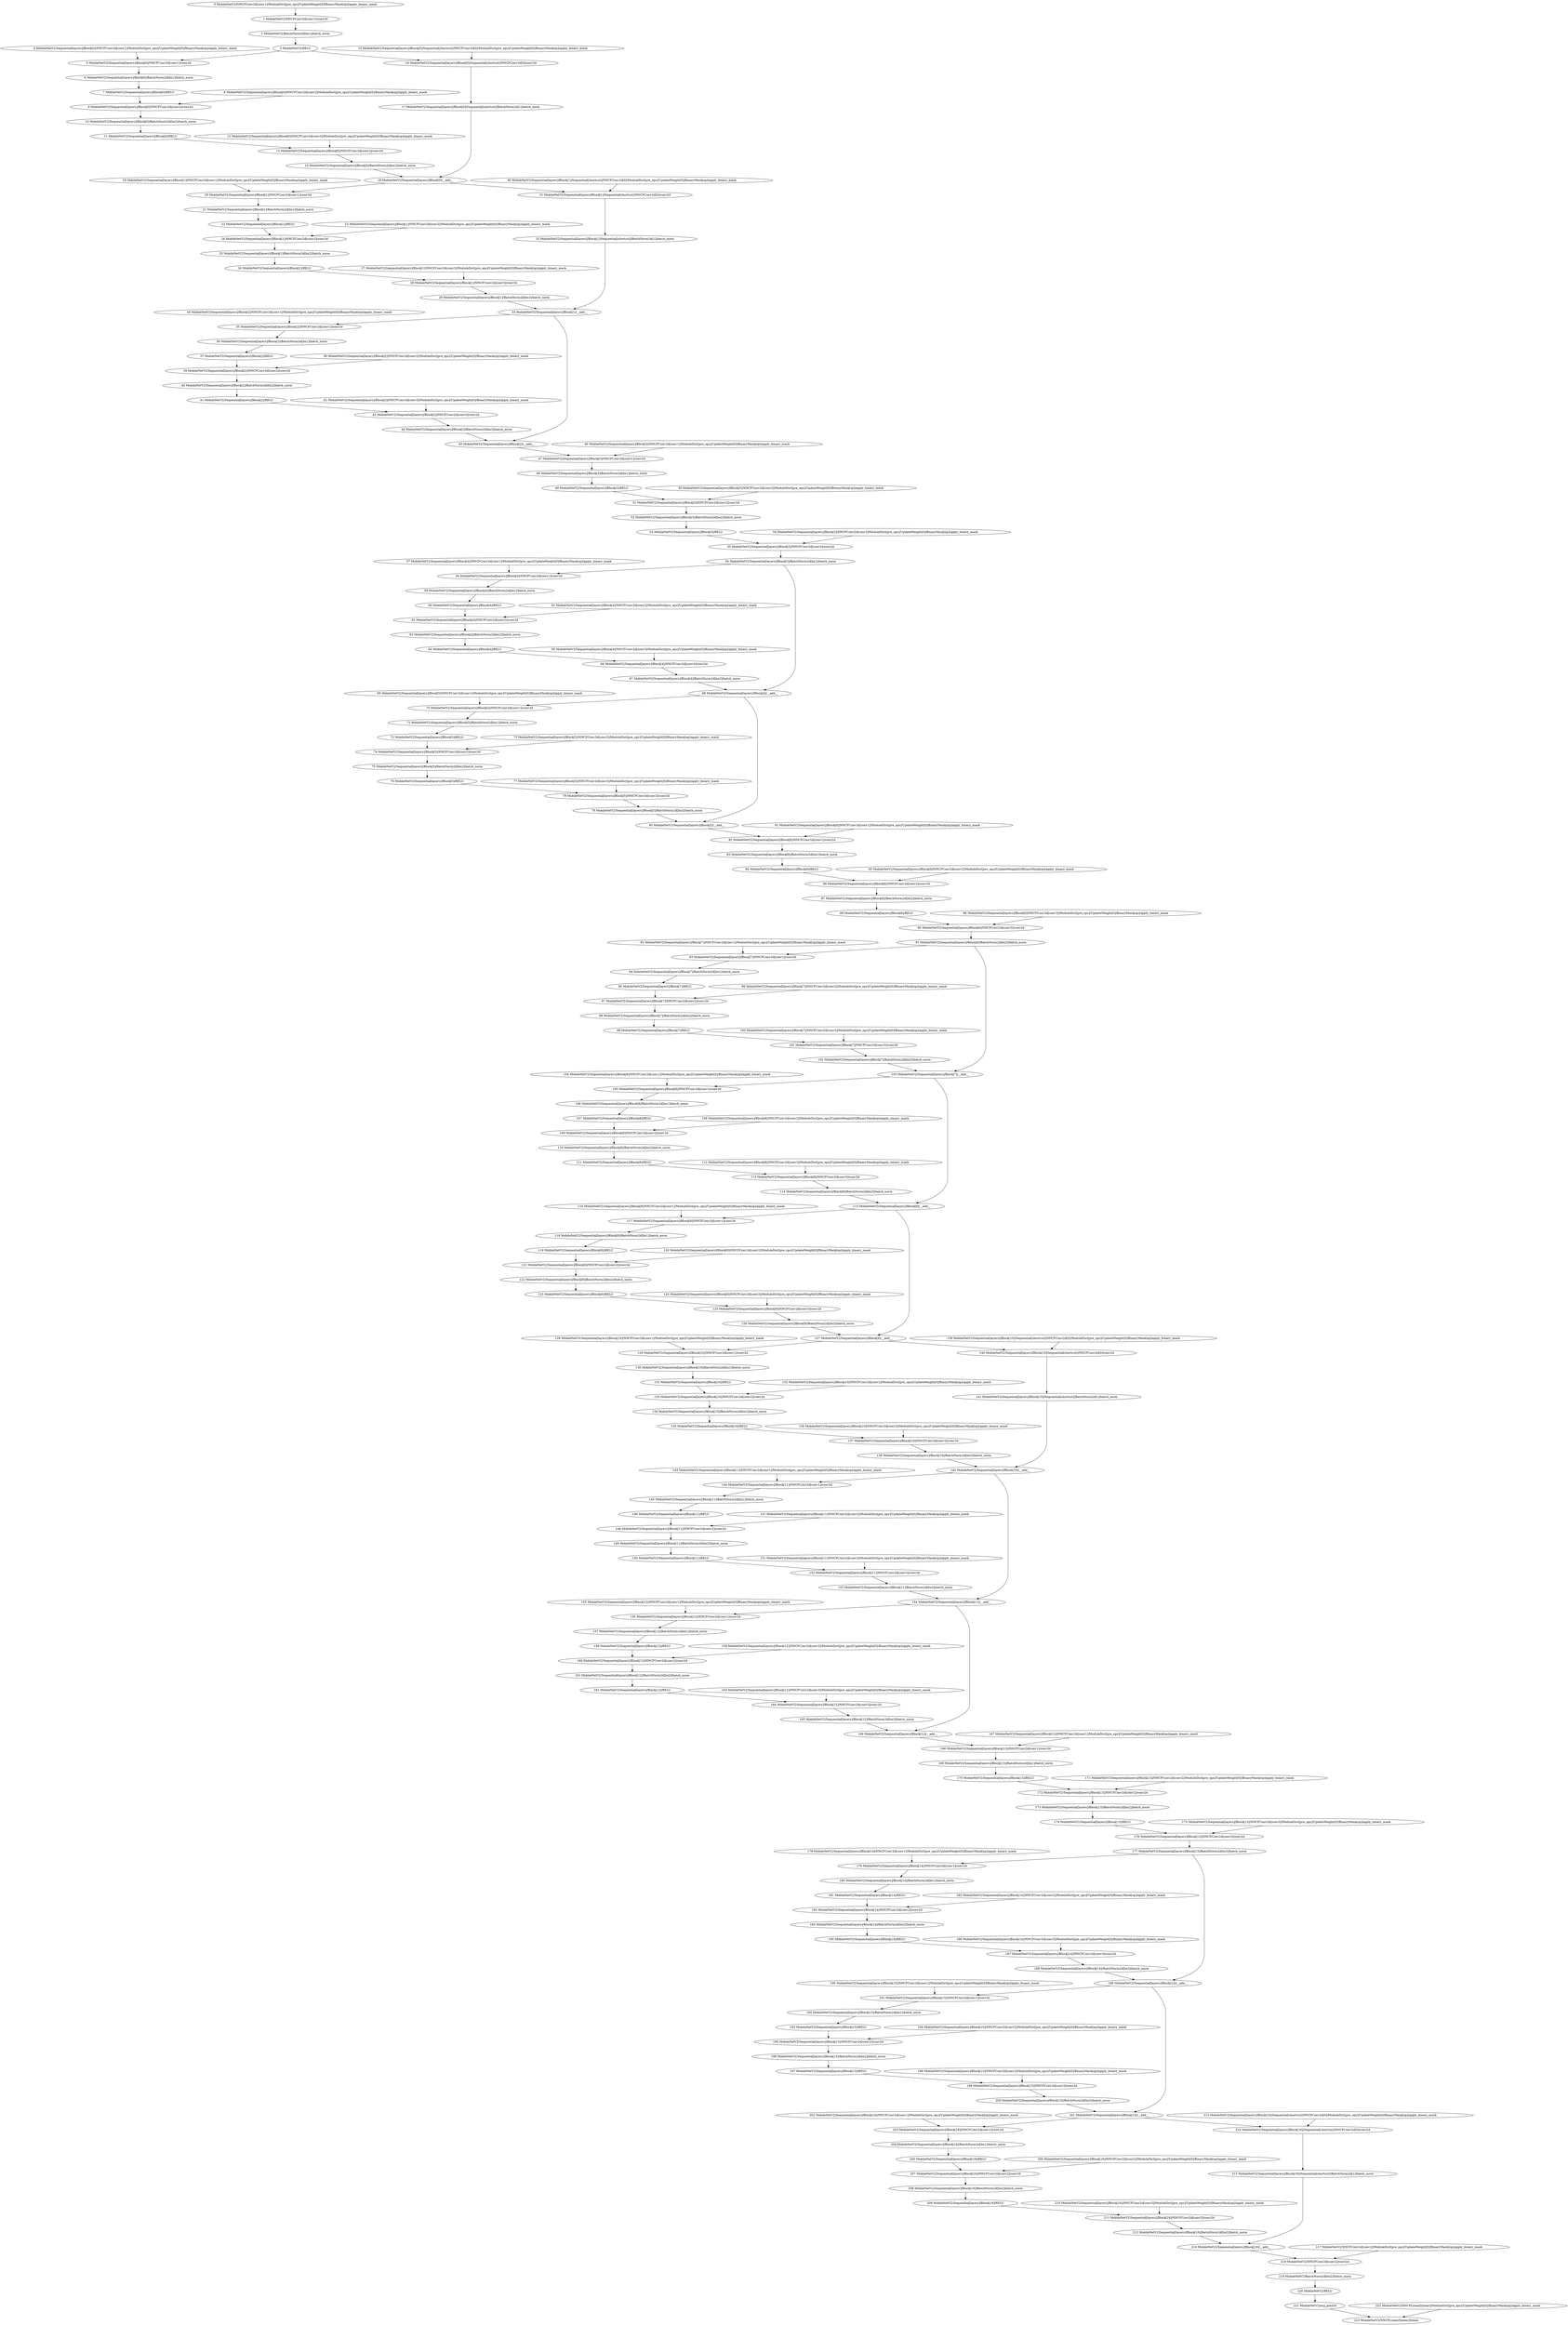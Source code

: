 strict digraph  {
"0 MobileNetV2/NNCFConv2d[conv1]/ModuleDict[pre_ops]/UpdateWeight[0]/BinaryMask[op]/apply_binary_mask" [id=0, scope="MobileNetV2/NNCFConv2d[conv1]/ModuleDict[pre_ops]/UpdateWeight[0]/BinaryMask[op]", type=apply_binary_mask];
"1 MobileNetV2/NNCFConv2d[conv1]/conv2d" [id=1, scope="MobileNetV2/NNCFConv2d[conv1]", type=conv2d];
"2 MobileNetV2/BatchNorm2d[bn1]/batch_norm" [id=2, scope="MobileNetV2/BatchNorm2d[bn1]", type=batch_norm];
"3 MobileNetV2/RELU" [id=3, scope=MobileNetV2, type=RELU];
"4 MobileNetV2/Sequential[layers]/Block[0]/NNCFConv2d[conv1]/ModuleDict[pre_ops]/UpdateWeight[0]/BinaryMask[op]/apply_binary_mask" [id=4, scope="MobileNetV2/Sequential[layers]/Block[0]/NNCFConv2d[conv1]/ModuleDict[pre_ops]/UpdateWeight[0]/BinaryMask[op]", type=apply_binary_mask];
"5 MobileNetV2/Sequential[layers]/Block[0]/NNCFConv2d[conv1]/conv2d" [id=5, scope="MobileNetV2/Sequential[layers]/Block[0]/NNCFConv2d[conv1]", type=conv2d];
"6 MobileNetV2/Sequential[layers]/Block[0]/BatchNorm2d[bn1]/batch_norm" [id=6, scope="MobileNetV2/Sequential[layers]/Block[0]/BatchNorm2d[bn1]", type=batch_norm];
"7 MobileNetV2/Sequential[layers]/Block[0]/RELU" [id=7, scope="MobileNetV2/Sequential[layers]/Block[0]", type=RELU];
"8 MobileNetV2/Sequential[layers]/Block[0]/NNCFConv2d[conv2]/ModuleDict[pre_ops]/UpdateWeight[0]/BinaryMask[op]/apply_binary_mask" [id=8, scope="MobileNetV2/Sequential[layers]/Block[0]/NNCFConv2d[conv2]/ModuleDict[pre_ops]/UpdateWeight[0]/BinaryMask[op]", type=apply_binary_mask];
"9 MobileNetV2/Sequential[layers]/Block[0]/NNCFConv2d[conv2]/conv2d" [id=9, scope="MobileNetV2/Sequential[layers]/Block[0]/NNCFConv2d[conv2]", type=conv2d];
"10 MobileNetV2/Sequential[layers]/Block[0]/BatchNorm2d[bn2]/batch_norm" [id=10, scope="MobileNetV2/Sequential[layers]/Block[0]/BatchNorm2d[bn2]", type=batch_norm];
"11 MobileNetV2/Sequential[layers]/Block[0]/RELU" [id=11, scope="MobileNetV2/Sequential[layers]/Block[0]", type=RELU];
"12 MobileNetV2/Sequential[layers]/Block[0]/NNCFConv2d[conv3]/ModuleDict[pre_ops]/UpdateWeight[0]/BinaryMask[op]/apply_binary_mask" [id=12, scope="MobileNetV2/Sequential[layers]/Block[0]/NNCFConv2d[conv3]/ModuleDict[pre_ops]/UpdateWeight[0]/BinaryMask[op]", type=apply_binary_mask];
"13 MobileNetV2/Sequential[layers]/Block[0]/NNCFConv2d[conv3]/conv2d" [id=13, scope="MobileNetV2/Sequential[layers]/Block[0]/NNCFConv2d[conv3]", type=conv2d];
"14 MobileNetV2/Sequential[layers]/Block[0]/BatchNorm2d[bn3]/batch_norm" [id=14, scope="MobileNetV2/Sequential[layers]/Block[0]/BatchNorm2d[bn3]", type=batch_norm];
"15 MobileNetV2/Sequential[layers]/Block[0]/Sequential[shortcut]/NNCFConv2d[0]/ModuleDict[pre_ops]/UpdateWeight[0]/BinaryMask[op]/apply_binary_mask" [id=15, scope="MobileNetV2/Sequential[layers]/Block[0]/Sequential[shortcut]/NNCFConv2d[0]/ModuleDict[pre_ops]/UpdateWeight[0]/BinaryMask[op]", type=apply_binary_mask];
"16 MobileNetV2/Sequential[layers]/Block[0]/Sequential[shortcut]/NNCFConv2d[0]/conv2d" [id=16, scope="MobileNetV2/Sequential[layers]/Block[0]/Sequential[shortcut]/NNCFConv2d[0]", type=conv2d];
"17 MobileNetV2/Sequential[layers]/Block[0]/Sequential[shortcut]/BatchNorm2d[1]/batch_norm" [id=17, scope="MobileNetV2/Sequential[layers]/Block[0]/Sequential[shortcut]/BatchNorm2d[1]", type=batch_norm];
"18 MobileNetV2/Sequential[layers]/Block[0]/__add__" [id=18, scope="MobileNetV2/Sequential[layers]/Block[0]", type=__add__];
"19 MobileNetV2/Sequential[layers]/Block[1]/NNCFConv2d[conv1]/ModuleDict[pre_ops]/UpdateWeight[0]/BinaryMask[op]/apply_binary_mask" [id=19, scope="MobileNetV2/Sequential[layers]/Block[1]/NNCFConv2d[conv1]/ModuleDict[pre_ops]/UpdateWeight[0]/BinaryMask[op]", type=apply_binary_mask];
"20 MobileNetV2/Sequential[layers]/Block[1]/NNCFConv2d[conv1]/conv2d" [id=20, scope="MobileNetV2/Sequential[layers]/Block[1]/NNCFConv2d[conv1]", type=conv2d];
"21 MobileNetV2/Sequential[layers]/Block[1]/BatchNorm2d[bn1]/batch_norm" [id=21, scope="MobileNetV2/Sequential[layers]/Block[1]/BatchNorm2d[bn1]", type=batch_norm];
"22 MobileNetV2/Sequential[layers]/Block[1]/RELU" [id=22, scope="MobileNetV2/Sequential[layers]/Block[1]", type=RELU];
"23 MobileNetV2/Sequential[layers]/Block[1]/NNCFConv2d[conv2]/ModuleDict[pre_ops]/UpdateWeight[0]/BinaryMask[op]/apply_binary_mask" [id=23, scope="MobileNetV2/Sequential[layers]/Block[1]/NNCFConv2d[conv2]/ModuleDict[pre_ops]/UpdateWeight[0]/BinaryMask[op]", type=apply_binary_mask];
"24 MobileNetV2/Sequential[layers]/Block[1]/NNCFConv2d[conv2]/conv2d" [id=24, scope="MobileNetV2/Sequential[layers]/Block[1]/NNCFConv2d[conv2]", type=conv2d];
"25 MobileNetV2/Sequential[layers]/Block[1]/BatchNorm2d[bn2]/batch_norm" [id=25, scope="MobileNetV2/Sequential[layers]/Block[1]/BatchNorm2d[bn2]", type=batch_norm];
"26 MobileNetV2/Sequential[layers]/Block[1]/RELU" [id=26, scope="MobileNetV2/Sequential[layers]/Block[1]", type=RELU];
"27 MobileNetV2/Sequential[layers]/Block[1]/NNCFConv2d[conv3]/ModuleDict[pre_ops]/UpdateWeight[0]/BinaryMask[op]/apply_binary_mask" [id=27, scope="MobileNetV2/Sequential[layers]/Block[1]/NNCFConv2d[conv3]/ModuleDict[pre_ops]/UpdateWeight[0]/BinaryMask[op]", type=apply_binary_mask];
"28 MobileNetV2/Sequential[layers]/Block[1]/NNCFConv2d[conv3]/conv2d" [id=28, scope="MobileNetV2/Sequential[layers]/Block[1]/NNCFConv2d[conv3]", type=conv2d];
"29 MobileNetV2/Sequential[layers]/Block[1]/BatchNorm2d[bn3]/batch_norm" [id=29, scope="MobileNetV2/Sequential[layers]/Block[1]/BatchNorm2d[bn3]", type=batch_norm];
"30 MobileNetV2/Sequential[layers]/Block[1]/Sequential[shortcut]/NNCFConv2d[0]/ModuleDict[pre_ops]/UpdateWeight[0]/BinaryMask[op]/apply_binary_mask" [id=30, scope="MobileNetV2/Sequential[layers]/Block[1]/Sequential[shortcut]/NNCFConv2d[0]/ModuleDict[pre_ops]/UpdateWeight[0]/BinaryMask[op]", type=apply_binary_mask];
"31 MobileNetV2/Sequential[layers]/Block[1]/Sequential[shortcut]/NNCFConv2d[0]/conv2d" [id=31, scope="MobileNetV2/Sequential[layers]/Block[1]/Sequential[shortcut]/NNCFConv2d[0]", type=conv2d];
"32 MobileNetV2/Sequential[layers]/Block[1]/Sequential[shortcut]/BatchNorm2d[1]/batch_norm" [id=32, scope="MobileNetV2/Sequential[layers]/Block[1]/Sequential[shortcut]/BatchNorm2d[1]", type=batch_norm];
"33 MobileNetV2/Sequential[layers]/Block[1]/__add__" [id=33, scope="MobileNetV2/Sequential[layers]/Block[1]", type=__add__];
"34 MobileNetV2/Sequential[layers]/Block[2]/NNCFConv2d[conv1]/ModuleDict[pre_ops]/UpdateWeight[0]/BinaryMask[op]/apply_binary_mask" [id=34, scope="MobileNetV2/Sequential[layers]/Block[2]/NNCFConv2d[conv1]/ModuleDict[pre_ops]/UpdateWeight[0]/BinaryMask[op]", type=apply_binary_mask];
"35 MobileNetV2/Sequential[layers]/Block[2]/NNCFConv2d[conv1]/conv2d" [id=35, scope="MobileNetV2/Sequential[layers]/Block[2]/NNCFConv2d[conv1]", type=conv2d];
"36 MobileNetV2/Sequential[layers]/Block[2]/BatchNorm2d[bn1]/batch_norm" [id=36, scope="MobileNetV2/Sequential[layers]/Block[2]/BatchNorm2d[bn1]", type=batch_norm];
"37 MobileNetV2/Sequential[layers]/Block[2]/RELU" [id=37, scope="MobileNetV2/Sequential[layers]/Block[2]", type=RELU];
"38 MobileNetV2/Sequential[layers]/Block[2]/NNCFConv2d[conv2]/ModuleDict[pre_ops]/UpdateWeight[0]/BinaryMask[op]/apply_binary_mask" [id=38, scope="MobileNetV2/Sequential[layers]/Block[2]/NNCFConv2d[conv2]/ModuleDict[pre_ops]/UpdateWeight[0]/BinaryMask[op]", type=apply_binary_mask];
"39 MobileNetV2/Sequential[layers]/Block[2]/NNCFConv2d[conv2]/conv2d" [id=39, scope="MobileNetV2/Sequential[layers]/Block[2]/NNCFConv2d[conv2]", type=conv2d];
"40 MobileNetV2/Sequential[layers]/Block[2]/BatchNorm2d[bn2]/batch_norm" [id=40, scope="MobileNetV2/Sequential[layers]/Block[2]/BatchNorm2d[bn2]", type=batch_norm];
"41 MobileNetV2/Sequential[layers]/Block[2]/RELU" [id=41, scope="MobileNetV2/Sequential[layers]/Block[2]", type=RELU];
"42 MobileNetV2/Sequential[layers]/Block[2]/NNCFConv2d[conv3]/ModuleDict[pre_ops]/UpdateWeight[0]/BinaryMask[op]/apply_binary_mask" [id=42, scope="MobileNetV2/Sequential[layers]/Block[2]/NNCFConv2d[conv3]/ModuleDict[pre_ops]/UpdateWeight[0]/BinaryMask[op]", type=apply_binary_mask];
"43 MobileNetV2/Sequential[layers]/Block[2]/NNCFConv2d[conv3]/conv2d" [id=43, scope="MobileNetV2/Sequential[layers]/Block[2]/NNCFConv2d[conv3]", type=conv2d];
"44 MobileNetV2/Sequential[layers]/Block[2]/BatchNorm2d[bn3]/batch_norm" [id=44, scope="MobileNetV2/Sequential[layers]/Block[2]/BatchNorm2d[bn3]", type=batch_norm];
"45 MobileNetV2/Sequential[layers]/Block[2]/__add__" [id=45, scope="MobileNetV2/Sequential[layers]/Block[2]", type=__add__];
"46 MobileNetV2/Sequential[layers]/Block[3]/NNCFConv2d[conv1]/ModuleDict[pre_ops]/UpdateWeight[0]/BinaryMask[op]/apply_binary_mask" [id=46, scope="MobileNetV2/Sequential[layers]/Block[3]/NNCFConv2d[conv1]/ModuleDict[pre_ops]/UpdateWeight[0]/BinaryMask[op]", type=apply_binary_mask];
"47 MobileNetV2/Sequential[layers]/Block[3]/NNCFConv2d[conv1]/conv2d" [id=47, scope="MobileNetV2/Sequential[layers]/Block[3]/NNCFConv2d[conv1]", type=conv2d];
"48 MobileNetV2/Sequential[layers]/Block[3]/BatchNorm2d[bn1]/batch_norm" [id=48, scope="MobileNetV2/Sequential[layers]/Block[3]/BatchNorm2d[bn1]", type=batch_norm];
"49 MobileNetV2/Sequential[layers]/Block[3]/RELU" [id=49, scope="MobileNetV2/Sequential[layers]/Block[3]", type=RELU];
"50 MobileNetV2/Sequential[layers]/Block[3]/NNCFConv2d[conv2]/ModuleDict[pre_ops]/UpdateWeight[0]/BinaryMask[op]/apply_binary_mask" [id=50, scope="MobileNetV2/Sequential[layers]/Block[3]/NNCFConv2d[conv2]/ModuleDict[pre_ops]/UpdateWeight[0]/BinaryMask[op]", type=apply_binary_mask];
"51 MobileNetV2/Sequential[layers]/Block[3]/NNCFConv2d[conv2]/conv2d" [id=51, scope="MobileNetV2/Sequential[layers]/Block[3]/NNCFConv2d[conv2]", type=conv2d];
"52 MobileNetV2/Sequential[layers]/Block[3]/BatchNorm2d[bn2]/batch_norm" [id=52, scope="MobileNetV2/Sequential[layers]/Block[3]/BatchNorm2d[bn2]", type=batch_norm];
"53 MobileNetV2/Sequential[layers]/Block[3]/RELU" [id=53, scope="MobileNetV2/Sequential[layers]/Block[3]", type=RELU];
"54 MobileNetV2/Sequential[layers]/Block[3]/NNCFConv2d[conv3]/ModuleDict[pre_ops]/UpdateWeight[0]/BinaryMask[op]/apply_binary_mask" [id=54, scope="MobileNetV2/Sequential[layers]/Block[3]/NNCFConv2d[conv3]/ModuleDict[pre_ops]/UpdateWeight[0]/BinaryMask[op]", type=apply_binary_mask];
"55 MobileNetV2/Sequential[layers]/Block[3]/NNCFConv2d[conv3]/conv2d" [id=55, scope="MobileNetV2/Sequential[layers]/Block[3]/NNCFConv2d[conv3]", type=conv2d];
"56 MobileNetV2/Sequential[layers]/Block[3]/BatchNorm2d[bn3]/batch_norm" [id=56, scope="MobileNetV2/Sequential[layers]/Block[3]/BatchNorm2d[bn3]", type=batch_norm];
"57 MobileNetV2/Sequential[layers]/Block[4]/NNCFConv2d[conv1]/ModuleDict[pre_ops]/UpdateWeight[0]/BinaryMask[op]/apply_binary_mask" [id=57, scope="MobileNetV2/Sequential[layers]/Block[4]/NNCFConv2d[conv1]/ModuleDict[pre_ops]/UpdateWeight[0]/BinaryMask[op]", type=apply_binary_mask];
"58 MobileNetV2/Sequential[layers]/Block[4]/NNCFConv2d[conv1]/conv2d" [id=58, scope="MobileNetV2/Sequential[layers]/Block[4]/NNCFConv2d[conv1]", type=conv2d];
"59 MobileNetV2/Sequential[layers]/Block[4]/BatchNorm2d[bn1]/batch_norm" [id=59, scope="MobileNetV2/Sequential[layers]/Block[4]/BatchNorm2d[bn1]", type=batch_norm];
"60 MobileNetV2/Sequential[layers]/Block[4]/RELU" [id=60, scope="MobileNetV2/Sequential[layers]/Block[4]", type=RELU];
"61 MobileNetV2/Sequential[layers]/Block[4]/NNCFConv2d[conv2]/ModuleDict[pre_ops]/UpdateWeight[0]/BinaryMask[op]/apply_binary_mask" [id=61, scope="MobileNetV2/Sequential[layers]/Block[4]/NNCFConv2d[conv2]/ModuleDict[pre_ops]/UpdateWeight[0]/BinaryMask[op]", type=apply_binary_mask];
"62 MobileNetV2/Sequential[layers]/Block[4]/NNCFConv2d[conv2]/conv2d" [id=62, scope="MobileNetV2/Sequential[layers]/Block[4]/NNCFConv2d[conv2]", type=conv2d];
"63 MobileNetV2/Sequential[layers]/Block[4]/BatchNorm2d[bn2]/batch_norm" [id=63, scope="MobileNetV2/Sequential[layers]/Block[4]/BatchNorm2d[bn2]", type=batch_norm];
"64 MobileNetV2/Sequential[layers]/Block[4]/RELU" [id=64, scope="MobileNetV2/Sequential[layers]/Block[4]", type=RELU];
"65 MobileNetV2/Sequential[layers]/Block[4]/NNCFConv2d[conv3]/ModuleDict[pre_ops]/UpdateWeight[0]/BinaryMask[op]/apply_binary_mask" [id=65, scope="MobileNetV2/Sequential[layers]/Block[4]/NNCFConv2d[conv3]/ModuleDict[pre_ops]/UpdateWeight[0]/BinaryMask[op]", type=apply_binary_mask];
"66 MobileNetV2/Sequential[layers]/Block[4]/NNCFConv2d[conv3]/conv2d" [id=66, scope="MobileNetV2/Sequential[layers]/Block[4]/NNCFConv2d[conv3]", type=conv2d];
"67 MobileNetV2/Sequential[layers]/Block[4]/BatchNorm2d[bn3]/batch_norm" [id=67, scope="MobileNetV2/Sequential[layers]/Block[4]/BatchNorm2d[bn3]", type=batch_norm];
"68 MobileNetV2/Sequential[layers]/Block[4]/__add__" [id=68, scope="MobileNetV2/Sequential[layers]/Block[4]", type=__add__];
"69 MobileNetV2/Sequential[layers]/Block[5]/NNCFConv2d[conv1]/ModuleDict[pre_ops]/UpdateWeight[0]/BinaryMask[op]/apply_binary_mask" [id=69, scope="MobileNetV2/Sequential[layers]/Block[5]/NNCFConv2d[conv1]/ModuleDict[pre_ops]/UpdateWeight[0]/BinaryMask[op]", type=apply_binary_mask];
"70 MobileNetV2/Sequential[layers]/Block[5]/NNCFConv2d[conv1]/conv2d" [id=70, scope="MobileNetV2/Sequential[layers]/Block[5]/NNCFConv2d[conv1]", type=conv2d];
"71 MobileNetV2/Sequential[layers]/Block[5]/BatchNorm2d[bn1]/batch_norm" [id=71, scope="MobileNetV2/Sequential[layers]/Block[5]/BatchNorm2d[bn1]", type=batch_norm];
"72 MobileNetV2/Sequential[layers]/Block[5]/RELU" [id=72, scope="MobileNetV2/Sequential[layers]/Block[5]", type=RELU];
"73 MobileNetV2/Sequential[layers]/Block[5]/NNCFConv2d[conv2]/ModuleDict[pre_ops]/UpdateWeight[0]/BinaryMask[op]/apply_binary_mask" [id=73, scope="MobileNetV2/Sequential[layers]/Block[5]/NNCFConv2d[conv2]/ModuleDict[pre_ops]/UpdateWeight[0]/BinaryMask[op]", type=apply_binary_mask];
"74 MobileNetV2/Sequential[layers]/Block[5]/NNCFConv2d[conv2]/conv2d" [id=74, scope="MobileNetV2/Sequential[layers]/Block[5]/NNCFConv2d[conv2]", type=conv2d];
"75 MobileNetV2/Sequential[layers]/Block[5]/BatchNorm2d[bn2]/batch_norm" [id=75, scope="MobileNetV2/Sequential[layers]/Block[5]/BatchNorm2d[bn2]", type=batch_norm];
"76 MobileNetV2/Sequential[layers]/Block[5]/RELU" [id=76, scope="MobileNetV2/Sequential[layers]/Block[5]", type=RELU];
"77 MobileNetV2/Sequential[layers]/Block[5]/NNCFConv2d[conv3]/ModuleDict[pre_ops]/UpdateWeight[0]/BinaryMask[op]/apply_binary_mask" [id=77, scope="MobileNetV2/Sequential[layers]/Block[5]/NNCFConv2d[conv3]/ModuleDict[pre_ops]/UpdateWeight[0]/BinaryMask[op]", type=apply_binary_mask];
"78 MobileNetV2/Sequential[layers]/Block[5]/NNCFConv2d[conv3]/conv2d" [id=78, scope="MobileNetV2/Sequential[layers]/Block[5]/NNCFConv2d[conv3]", type=conv2d];
"79 MobileNetV2/Sequential[layers]/Block[5]/BatchNorm2d[bn3]/batch_norm" [id=79, scope="MobileNetV2/Sequential[layers]/Block[5]/BatchNorm2d[bn3]", type=batch_norm];
"80 MobileNetV2/Sequential[layers]/Block[5]/__add__" [id=80, scope="MobileNetV2/Sequential[layers]/Block[5]", type=__add__];
"81 MobileNetV2/Sequential[layers]/Block[6]/NNCFConv2d[conv1]/ModuleDict[pre_ops]/UpdateWeight[0]/BinaryMask[op]/apply_binary_mask" [id=81, scope="MobileNetV2/Sequential[layers]/Block[6]/NNCFConv2d[conv1]/ModuleDict[pre_ops]/UpdateWeight[0]/BinaryMask[op]", type=apply_binary_mask];
"82 MobileNetV2/Sequential[layers]/Block[6]/NNCFConv2d[conv1]/conv2d" [id=82, scope="MobileNetV2/Sequential[layers]/Block[6]/NNCFConv2d[conv1]", type=conv2d];
"83 MobileNetV2/Sequential[layers]/Block[6]/BatchNorm2d[bn1]/batch_norm" [id=83, scope="MobileNetV2/Sequential[layers]/Block[6]/BatchNorm2d[bn1]", type=batch_norm];
"84 MobileNetV2/Sequential[layers]/Block[6]/RELU" [id=84, scope="MobileNetV2/Sequential[layers]/Block[6]", type=RELU];
"85 MobileNetV2/Sequential[layers]/Block[6]/NNCFConv2d[conv2]/ModuleDict[pre_ops]/UpdateWeight[0]/BinaryMask[op]/apply_binary_mask" [id=85, scope="MobileNetV2/Sequential[layers]/Block[6]/NNCFConv2d[conv2]/ModuleDict[pre_ops]/UpdateWeight[0]/BinaryMask[op]", type=apply_binary_mask];
"86 MobileNetV2/Sequential[layers]/Block[6]/NNCFConv2d[conv2]/conv2d" [id=86, scope="MobileNetV2/Sequential[layers]/Block[6]/NNCFConv2d[conv2]", type=conv2d];
"87 MobileNetV2/Sequential[layers]/Block[6]/BatchNorm2d[bn2]/batch_norm" [id=87, scope="MobileNetV2/Sequential[layers]/Block[6]/BatchNorm2d[bn2]", type=batch_norm];
"88 MobileNetV2/Sequential[layers]/Block[6]/RELU" [id=88, scope="MobileNetV2/Sequential[layers]/Block[6]", type=RELU];
"89 MobileNetV2/Sequential[layers]/Block[6]/NNCFConv2d[conv3]/ModuleDict[pre_ops]/UpdateWeight[0]/BinaryMask[op]/apply_binary_mask" [id=89, scope="MobileNetV2/Sequential[layers]/Block[6]/NNCFConv2d[conv3]/ModuleDict[pre_ops]/UpdateWeight[0]/BinaryMask[op]", type=apply_binary_mask];
"90 MobileNetV2/Sequential[layers]/Block[6]/NNCFConv2d[conv3]/conv2d" [id=90, scope="MobileNetV2/Sequential[layers]/Block[6]/NNCFConv2d[conv3]", type=conv2d];
"91 MobileNetV2/Sequential[layers]/Block[6]/BatchNorm2d[bn3]/batch_norm" [id=91, scope="MobileNetV2/Sequential[layers]/Block[6]/BatchNorm2d[bn3]", type=batch_norm];
"92 MobileNetV2/Sequential[layers]/Block[7]/NNCFConv2d[conv1]/ModuleDict[pre_ops]/UpdateWeight[0]/BinaryMask[op]/apply_binary_mask" [id=92, scope="MobileNetV2/Sequential[layers]/Block[7]/NNCFConv2d[conv1]/ModuleDict[pre_ops]/UpdateWeight[0]/BinaryMask[op]", type=apply_binary_mask];
"93 MobileNetV2/Sequential[layers]/Block[7]/NNCFConv2d[conv1]/conv2d" [id=93, scope="MobileNetV2/Sequential[layers]/Block[7]/NNCFConv2d[conv1]", type=conv2d];
"94 MobileNetV2/Sequential[layers]/Block[7]/BatchNorm2d[bn1]/batch_norm" [id=94, scope="MobileNetV2/Sequential[layers]/Block[7]/BatchNorm2d[bn1]", type=batch_norm];
"95 MobileNetV2/Sequential[layers]/Block[7]/RELU" [id=95, scope="MobileNetV2/Sequential[layers]/Block[7]", type=RELU];
"96 MobileNetV2/Sequential[layers]/Block[7]/NNCFConv2d[conv2]/ModuleDict[pre_ops]/UpdateWeight[0]/BinaryMask[op]/apply_binary_mask" [id=96, scope="MobileNetV2/Sequential[layers]/Block[7]/NNCFConv2d[conv2]/ModuleDict[pre_ops]/UpdateWeight[0]/BinaryMask[op]", type=apply_binary_mask];
"97 MobileNetV2/Sequential[layers]/Block[7]/NNCFConv2d[conv2]/conv2d" [id=97, scope="MobileNetV2/Sequential[layers]/Block[7]/NNCFConv2d[conv2]", type=conv2d];
"98 MobileNetV2/Sequential[layers]/Block[7]/BatchNorm2d[bn2]/batch_norm" [id=98, scope="MobileNetV2/Sequential[layers]/Block[7]/BatchNorm2d[bn2]", type=batch_norm];
"99 MobileNetV2/Sequential[layers]/Block[7]/RELU" [id=99, scope="MobileNetV2/Sequential[layers]/Block[7]", type=RELU];
"100 MobileNetV2/Sequential[layers]/Block[7]/NNCFConv2d[conv3]/ModuleDict[pre_ops]/UpdateWeight[0]/BinaryMask[op]/apply_binary_mask" [id=100, scope="MobileNetV2/Sequential[layers]/Block[7]/NNCFConv2d[conv3]/ModuleDict[pre_ops]/UpdateWeight[0]/BinaryMask[op]", type=apply_binary_mask];
"101 MobileNetV2/Sequential[layers]/Block[7]/NNCFConv2d[conv3]/conv2d" [id=101, scope="MobileNetV2/Sequential[layers]/Block[7]/NNCFConv2d[conv3]", type=conv2d];
"102 MobileNetV2/Sequential[layers]/Block[7]/BatchNorm2d[bn3]/batch_norm" [id=102, scope="MobileNetV2/Sequential[layers]/Block[7]/BatchNorm2d[bn3]", type=batch_norm];
"103 MobileNetV2/Sequential[layers]/Block[7]/__add__" [id=103, scope="MobileNetV2/Sequential[layers]/Block[7]", type=__add__];
"104 MobileNetV2/Sequential[layers]/Block[8]/NNCFConv2d[conv1]/ModuleDict[pre_ops]/UpdateWeight[0]/BinaryMask[op]/apply_binary_mask" [id=104, scope="MobileNetV2/Sequential[layers]/Block[8]/NNCFConv2d[conv1]/ModuleDict[pre_ops]/UpdateWeight[0]/BinaryMask[op]", type=apply_binary_mask];
"105 MobileNetV2/Sequential[layers]/Block[8]/NNCFConv2d[conv1]/conv2d" [id=105, scope="MobileNetV2/Sequential[layers]/Block[8]/NNCFConv2d[conv1]", type=conv2d];
"106 MobileNetV2/Sequential[layers]/Block[8]/BatchNorm2d[bn1]/batch_norm" [id=106, scope="MobileNetV2/Sequential[layers]/Block[8]/BatchNorm2d[bn1]", type=batch_norm];
"107 MobileNetV2/Sequential[layers]/Block[8]/RELU" [id=107, scope="MobileNetV2/Sequential[layers]/Block[8]", type=RELU];
"108 MobileNetV2/Sequential[layers]/Block[8]/NNCFConv2d[conv2]/ModuleDict[pre_ops]/UpdateWeight[0]/BinaryMask[op]/apply_binary_mask" [id=108, scope="MobileNetV2/Sequential[layers]/Block[8]/NNCFConv2d[conv2]/ModuleDict[pre_ops]/UpdateWeight[0]/BinaryMask[op]", type=apply_binary_mask];
"109 MobileNetV2/Sequential[layers]/Block[8]/NNCFConv2d[conv2]/conv2d" [id=109, scope="MobileNetV2/Sequential[layers]/Block[8]/NNCFConv2d[conv2]", type=conv2d];
"110 MobileNetV2/Sequential[layers]/Block[8]/BatchNorm2d[bn2]/batch_norm" [id=110, scope="MobileNetV2/Sequential[layers]/Block[8]/BatchNorm2d[bn2]", type=batch_norm];
"111 MobileNetV2/Sequential[layers]/Block[8]/RELU" [id=111, scope="MobileNetV2/Sequential[layers]/Block[8]", type=RELU];
"112 MobileNetV2/Sequential[layers]/Block[8]/NNCFConv2d[conv3]/ModuleDict[pre_ops]/UpdateWeight[0]/BinaryMask[op]/apply_binary_mask" [id=112, scope="MobileNetV2/Sequential[layers]/Block[8]/NNCFConv2d[conv3]/ModuleDict[pre_ops]/UpdateWeight[0]/BinaryMask[op]", type=apply_binary_mask];
"113 MobileNetV2/Sequential[layers]/Block[8]/NNCFConv2d[conv3]/conv2d" [id=113, scope="MobileNetV2/Sequential[layers]/Block[8]/NNCFConv2d[conv3]", type=conv2d];
"114 MobileNetV2/Sequential[layers]/Block[8]/BatchNorm2d[bn3]/batch_norm" [id=114, scope="MobileNetV2/Sequential[layers]/Block[8]/BatchNorm2d[bn3]", type=batch_norm];
"115 MobileNetV2/Sequential[layers]/Block[8]/__add__" [id=115, scope="MobileNetV2/Sequential[layers]/Block[8]", type=__add__];
"116 MobileNetV2/Sequential[layers]/Block[9]/NNCFConv2d[conv1]/ModuleDict[pre_ops]/UpdateWeight[0]/BinaryMask[op]/apply_binary_mask" [id=116, scope="MobileNetV2/Sequential[layers]/Block[9]/NNCFConv2d[conv1]/ModuleDict[pre_ops]/UpdateWeight[0]/BinaryMask[op]", type=apply_binary_mask];
"117 MobileNetV2/Sequential[layers]/Block[9]/NNCFConv2d[conv1]/conv2d" [id=117, scope="MobileNetV2/Sequential[layers]/Block[9]/NNCFConv2d[conv1]", type=conv2d];
"118 MobileNetV2/Sequential[layers]/Block[9]/BatchNorm2d[bn1]/batch_norm" [id=118, scope="MobileNetV2/Sequential[layers]/Block[9]/BatchNorm2d[bn1]", type=batch_norm];
"119 MobileNetV2/Sequential[layers]/Block[9]/RELU" [id=119, scope="MobileNetV2/Sequential[layers]/Block[9]", type=RELU];
"120 MobileNetV2/Sequential[layers]/Block[9]/NNCFConv2d[conv2]/ModuleDict[pre_ops]/UpdateWeight[0]/BinaryMask[op]/apply_binary_mask" [id=120, scope="MobileNetV2/Sequential[layers]/Block[9]/NNCFConv2d[conv2]/ModuleDict[pre_ops]/UpdateWeight[0]/BinaryMask[op]", type=apply_binary_mask];
"121 MobileNetV2/Sequential[layers]/Block[9]/NNCFConv2d[conv2]/conv2d" [id=121, scope="MobileNetV2/Sequential[layers]/Block[9]/NNCFConv2d[conv2]", type=conv2d];
"122 MobileNetV2/Sequential[layers]/Block[9]/BatchNorm2d[bn2]/batch_norm" [id=122, scope="MobileNetV2/Sequential[layers]/Block[9]/BatchNorm2d[bn2]", type=batch_norm];
"123 MobileNetV2/Sequential[layers]/Block[9]/RELU" [id=123, scope="MobileNetV2/Sequential[layers]/Block[9]", type=RELU];
"124 MobileNetV2/Sequential[layers]/Block[9]/NNCFConv2d[conv3]/ModuleDict[pre_ops]/UpdateWeight[0]/BinaryMask[op]/apply_binary_mask" [id=124, scope="MobileNetV2/Sequential[layers]/Block[9]/NNCFConv2d[conv3]/ModuleDict[pre_ops]/UpdateWeight[0]/BinaryMask[op]", type=apply_binary_mask];
"125 MobileNetV2/Sequential[layers]/Block[9]/NNCFConv2d[conv3]/conv2d" [id=125, scope="MobileNetV2/Sequential[layers]/Block[9]/NNCFConv2d[conv3]", type=conv2d];
"126 MobileNetV2/Sequential[layers]/Block[9]/BatchNorm2d[bn3]/batch_norm" [id=126, scope="MobileNetV2/Sequential[layers]/Block[9]/BatchNorm2d[bn3]", type=batch_norm];
"127 MobileNetV2/Sequential[layers]/Block[9]/__add__" [id=127, scope="MobileNetV2/Sequential[layers]/Block[9]", type=__add__];
"128 MobileNetV2/Sequential[layers]/Block[10]/NNCFConv2d[conv1]/ModuleDict[pre_ops]/UpdateWeight[0]/BinaryMask[op]/apply_binary_mask" [id=128, scope="MobileNetV2/Sequential[layers]/Block[10]/NNCFConv2d[conv1]/ModuleDict[pre_ops]/UpdateWeight[0]/BinaryMask[op]", type=apply_binary_mask];
"129 MobileNetV2/Sequential[layers]/Block[10]/NNCFConv2d[conv1]/conv2d" [id=129, scope="MobileNetV2/Sequential[layers]/Block[10]/NNCFConv2d[conv1]", type=conv2d];
"130 MobileNetV2/Sequential[layers]/Block[10]/BatchNorm2d[bn1]/batch_norm" [id=130, scope="MobileNetV2/Sequential[layers]/Block[10]/BatchNorm2d[bn1]", type=batch_norm];
"131 MobileNetV2/Sequential[layers]/Block[10]/RELU" [id=131, scope="MobileNetV2/Sequential[layers]/Block[10]", type=RELU];
"132 MobileNetV2/Sequential[layers]/Block[10]/NNCFConv2d[conv2]/ModuleDict[pre_ops]/UpdateWeight[0]/BinaryMask[op]/apply_binary_mask" [id=132, scope="MobileNetV2/Sequential[layers]/Block[10]/NNCFConv2d[conv2]/ModuleDict[pre_ops]/UpdateWeight[0]/BinaryMask[op]", type=apply_binary_mask];
"133 MobileNetV2/Sequential[layers]/Block[10]/NNCFConv2d[conv2]/conv2d" [id=133, scope="MobileNetV2/Sequential[layers]/Block[10]/NNCFConv2d[conv2]", type=conv2d];
"134 MobileNetV2/Sequential[layers]/Block[10]/BatchNorm2d[bn2]/batch_norm" [id=134, scope="MobileNetV2/Sequential[layers]/Block[10]/BatchNorm2d[bn2]", type=batch_norm];
"135 MobileNetV2/Sequential[layers]/Block[10]/RELU" [id=135, scope="MobileNetV2/Sequential[layers]/Block[10]", type=RELU];
"136 MobileNetV2/Sequential[layers]/Block[10]/NNCFConv2d[conv3]/ModuleDict[pre_ops]/UpdateWeight[0]/BinaryMask[op]/apply_binary_mask" [id=136, scope="MobileNetV2/Sequential[layers]/Block[10]/NNCFConv2d[conv3]/ModuleDict[pre_ops]/UpdateWeight[0]/BinaryMask[op]", type=apply_binary_mask];
"137 MobileNetV2/Sequential[layers]/Block[10]/NNCFConv2d[conv3]/conv2d" [id=137, scope="MobileNetV2/Sequential[layers]/Block[10]/NNCFConv2d[conv3]", type=conv2d];
"138 MobileNetV2/Sequential[layers]/Block[10]/BatchNorm2d[bn3]/batch_norm" [id=138, scope="MobileNetV2/Sequential[layers]/Block[10]/BatchNorm2d[bn3]", type=batch_norm];
"139 MobileNetV2/Sequential[layers]/Block[10]/Sequential[shortcut]/NNCFConv2d[0]/ModuleDict[pre_ops]/UpdateWeight[0]/BinaryMask[op]/apply_binary_mask" [id=139, scope="MobileNetV2/Sequential[layers]/Block[10]/Sequential[shortcut]/NNCFConv2d[0]/ModuleDict[pre_ops]/UpdateWeight[0]/BinaryMask[op]", type=apply_binary_mask];
"140 MobileNetV2/Sequential[layers]/Block[10]/Sequential[shortcut]/NNCFConv2d[0]/conv2d" [id=140, scope="MobileNetV2/Sequential[layers]/Block[10]/Sequential[shortcut]/NNCFConv2d[0]", type=conv2d];
"141 MobileNetV2/Sequential[layers]/Block[10]/Sequential[shortcut]/BatchNorm2d[1]/batch_norm" [id=141, scope="MobileNetV2/Sequential[layers]/Block[10]/Sequential[shortcut]/BatchNorm2d[1]", type=batch_norm];
"142 MobileNetV2/Sequential[layers]/Block[10]/__add__" [id=142, scope="MobileNetV2/Sequential[layers]/Block[10]", type=__add__];
"143 MobileNetV2/Sequential[layers]/Block[11]/NNCFConv2d[conv1]/ModuleDict[pre_ops]/UpdateWeight[0]/BinaryMask[op]/apply_binary_mask" [id=143, scope="MobileNetV2/Sequential[layers]/Block[11]/NNCFConv2d[conv1]/ModuleDict[pre_ops]/UpdateWeight[0]/BinaryMask[op]", type=apply_binary_mask];
"144 MobileNetV2/Sequential[layers]/Block[11]/NNCFConv2d[conv1]/conv2d" [id=144, scope="MobileNetV2/Sequential[layers]/Block[11]/NNCFConv2d[conv1]", type=conv2d];
"145 MobileNetV2/Sequential[layers]/Block[11]/BatchNorm2d[bn1]/batch_norm" [id=145, scope="MobileNetV2/Sequential[layers]/Block[11]/BatchNorm2d[bn1]", type=batch_norm];
"146 MobileNetV2/Sequential[layers]/Block[11]/RELU" [id=146, scope="MobileNetV2/Sequential[layers]/Block[11]", type=RELU];
"147 MobileNetV2/Sequential[layers]/Block[11]/NNCFConv2d[conv2]/ModuleDict[pre_ops]/UpdateWeight[0]/BinaryMask[op]/apply_binary_mask" [id=147, scope="MobileNetV2/Sequential[layers]/Block[11]/NNCFConv2d[conv2]/ModuleDict[pre_ops]/UpdateWeight[0]/BinaryMask[op]", type=apply_binary_mask];
"148 MobileNetV2/Sequential[layers]/Block[11]/NNCFConv2d[conv2]/conv2d" [id=148, scope="MobileNetV2/Sequential[layers]/Block[11]/NNCFConv2d[conv2]", type=conv2d];
"149 MobileNetV2/Sequential[layers]/Block[11]/BatchNorm2d[bn2]/batch_norm" [id=149, scope="MobileNetV2/Sequential[layers]/Block[11]/BatchNorm2d[bn2]", type=batch_norm];
"150 MobileNetV2/Sequential[layers]/Block[11]/RELU" [id=150, scope="MobileNetV2/Sequential[layers]/Block[11]", type=RELU];
"151 MobileNetV2/Sequential[layers]/Block[11]/NNCFConv2d[conv3]/ModuleDict[pre_ops]/UpdateWeight[0]/BinaryMask[op]/apply_binary_mask" [id=151, scope="MobileNetV2/Sequential[layers]/Block[11]/NNCFConv2d[conv3]/ModuleDict[pre_ops]/UpdateWeight[0]/BinaryMask[op]", type=apply_binary_mask];
"152 MobileNetV2/Sequential[layers]/Block[11]/NNCFConv2d[conv3]/conv2d" [id=152, scope="MobileNetV2/Sequential[layers]/Block[11]/NNCFConv2d[conv3]", type=conv2d];
"153 MobileNetV2/Sequential[layers]/Block[11]/BatchNorm2d[bn3]/batch_norm" [id=153, scope="MobileNetV2/Sequential[layers]/Block[11]/BatchNorm2d[bn3]", type=batch_norm];
"154 MobileNetV2/Sequential[layers]/Block[11]/__add__" [id=154, scope="MobileNetV2/Sequential[layers]/Block[11]", type=__add__];
"155 MobileNetV2/Sequential[layers]/Block[12]/NNCFConv2d[conv1]/ModuleDict[pre_ops]/UpdateWeight[0]/BinaryMask[op]/apply_binary_mask" [id=155, scope="MobileNetV2/Sequential[layers]/Block[12]/NNCFConv2d[conv1]/ModuleDict[pre_ops]/UpdateWeight[0]/BinaryMask[op]", type=apply_binary_mask];
"156 MobileNetV2/Sequential[layers]/Block[12]/NNCFConv2d[conv1]/conv2d" [id=156, scope="MobileNetV2/Sequential[layers]/Block[12]/NNCFConv2d[conv1]", type=conv2d];
"157 MobileNetV2/Sequential[layers]/Block[12]/BatchNorm2d[bn1]/batch_norm" [id=157, scope="MobileNetV2/Sequential[layers]/Block[12]/BatchNorm2d[bn1]", type=batch_norm];
"158 MobileNetV2/Sequential[layers]/Block[12]/RELU" [id=158, scope="MobileNetV2/Sequential[layers]/Block[12]", type=RELU];
"159 MobileNetV2/Sequential[layers]/Block[12]/NNCFConv2d[conv2]/ModuleDict[pre_ops]/UpdateWeight[0]/BinaryMask[op]/apply_binary_mask" [id=159, scope="MobileNetV2/Sequential[layers]/Block[12]/NNCFConv2d[conv2]/ModuleDict[pre_ops]/UpdateWeight[0]/BinaryMask[op]", type=apply_binary_mask];
"160 MobileNetV2/Sequential[layers]/Block[12]/NNCFConv2d[conv2]/conv2d" [id=160, scope="MobileNetV2/Sequential[layers]/Block[12]/NNCFConv2d[conv2]", type=conv2d];
"161 MobileNetV2/Sequential[layers]/Block[12]/BatchNorm2d[bn2]/batch_norm" [id=161, scope="MobileNetV2/Sequential[layers]/Block[12]/BatchNorm2d[bn2]", type=batch_norm];
"162 MobileNetV2/Sequential[layers]/Block[12]/RELU" [id=162, scope="MobileNetV2/Sequential[layers]/Block[12]", type=RELU];
"163 MobileNetV2/Sequential[layers]/Block[12]/NNCFConv2d[conv3]/ModuleDict[pre_ops]/UpdateWeight[0]/BinaryMask[op]/apply_binary_mask" [id=163, scope="MobileNetV2/Sequential[layers]/Block[12]/NNCFConv2d[conv3]/ModuleDict[pre_ops]/UpdateWeight[0]/BinaryMask[op]", type=apply_binary_mask];
"164 MobileNetV2/Sequential[layers]/Block[12]/NNCFConv2d[conv3]/conv2d" [id=164, scope="MobileNetV2/Sequential[layers]/Block[12]/NNCFConv2d[conv3]", type=conv2d];
"165 MobileNetV2/Sequential[layers]/Block[12]/BatchNorm2d[bn3]/batch_norm" [id=165, scope="MobileNetV2/Sequential[layers]/Block[12]/BatchNorm2d[bn3]", type=batch_norm];
"166 MobileNetV2/Sequential[layers]/Block[12]/__add__" [id=166, scope="MobileNetV2/Sequential[layers]/Block[12]", type=__add__];
"167 MobileNetV2/Sequential[layers]/Block[13]/NNCFConv2d[conv1]/ModuleDict[pre_ops]/UpdateWeight[0]/BinaryMask[op]/apply_binary_mask" [id=167, scope="MobileNetV2/Sequential[layers]/Block[13]/NNCFConv2d[conv1]/ModuleDict[pre_ops]/UpdateWeight[0]/BinaryMask[op]", type=apply_binary_mask];
"168 MobileNetV2/Sequential[layers]/Block[13]/NNCFConv2d[conv1]/conv2d" [id=168, scope="MobileNetV2/Sequential[layers]/Block[13]/NNCFConv2d[conv1]", type=conv2d];
"169 MobileNetV2/Sequential[layers]/Block[13]/BatchNorm2d[bn1]/batch_norm" [id=169, scope="MobileNetV2/Sequential[layers]/Block[13]/BatchNorm2d[bn1]", type=batch_norm];
"170 MobileNetV2/Sequential[layers]/Block[13]/RELU" [id=170, scope="MobileNetV2/Sequential[layers]/Block[13]", type=RELU];
"171 MobileNetV2/Sequential[layers]/Block[13]/NNCFConv2d[conv2]/ModuleDict[pre_ops]/UpdateWeight[0]/BinaryMask[op]/apply_binary_mask" [id=171, scope="MobileNetV2/Sequential[layers]/Block[13]/NNCFConv2d[conv2]/ModuleDict[pre_ops]/UpdateWeight[0]/BinaryMask[op]", type=apply_binary_mask];
"172 MobileNetV2/Sequential[layers]/Block[13]/NNCFConv2d[conv2]/conv2d" [id=172, scope="MobileNetV2/Sequential[layers]/Block[13]/NNCFConv2d[conv2]", type=conv2d];
"173 MobileNetV2/Sequential[layers]/Block[13]/BatchNorm2d[bn2]/batch_norm" [id=173, scope="MobileNetV2/Sequential[layers]/Block[13]/BatchNorm2d[bn2]", type=batch_norm];
"174 MobileNetV2/Sequential[layers]/Block[13]/RELU" [id=174, scope="MobileNetV2/Sequential[layers]/Block[13]", type=RELU];
"175 MobileNetV2/Sequential[layers]/Block[13]/NNCFConv2d[conv3]/ModuleDict[pre_ops]/UpdateWeight[0]/BinaryMask[op]/apply_binary_mask" [id=175, scope="MobileNetV2/Sequential[layers]/Block[13]/NNCFConv2d[conv3]/ModuleDict[pre_ops]/UpdateWeight[0]/BinaryMask[op]", type=apply_binary_mask];
"176 MobileNetV2/Sequential[layers]/Block[13]/NNCFConv2d[conv3]/conv2d" [id=176, scope="MobileNetV2/Sequential[layers]/Block[13]/NNCFConv2d[conv3]", type=conv2d];
"177 MobileNetV2/Sequential[layers]/Block[13]/BatchNorm2d[bn3]/batch_norm" [id=177, scope="MobileNetV2/Sequential[layers]/Block[13]/BatchNorm2d[bn3]", type=batch_norm];
"178 MobileNetV2/Sequential[layers]/Block[14]/NNCFConv2d[conv1]/ModuleDict[pre_ops]/UpdateWeight[0]/BinaryMask[op]/apply_binary_mask" [id=178, scope="MobileNetV2/Sequential[layers]/Block[14]/NNCFConv2d[conv1]/ModuleDict[pre_ops]/UpdateWeight[0]/BinaryMask[op]", type=apply_binary_mask];
"179 MobileNetV2/Sequential[layers]/Block[14]/NNCFConv2d[conv1]/conv2d" [id=179, scope="MobileNetV2/Sequential[layers]/Block[14]/NNCFConv2d[conv1]", type=conv2d];
"180 MobileNetV2/Sequential[layers]/Block[14]/BatchNorm2d[bn1]/batch_norm" [id=180, scope="MobileNetV2/Sequential[layers]/Block[14]/BatchNorm2d[bn1]", type=batch_norm];
"181 MobileNetV2/Sequential[layers]/Block[14]/RELU" [id=181, scope="MobileNetV2/Sequential[layers]/Block[14]", type=RELU];
"182 MobileNetV2/Sequential[layers]/Block[14]/NNCFConv2d[conv2]/ModuleDict[pre_ops]/UpdateWeight[0]/BinaryMask[op]/apply_binary_mask" [id=182, scope="MobileNetV2/Sequential[layers]/Block[14]/NNCFConv2d[conv2]/ModuleDict[pre_ops]/UpdateWeight[0]/BinaryMask[op]", type=apply_binary_mask];
"183 MobileNetV2/Sequential[layers]/Block[14]/NNCFConv2d[conv2]/conv2d" [id=183, scope="MobileNetV2/Sequential[layers]/Block[14]/NNCFConv2d[conv2]", type=conv2d];
"184 MobileNetV2/Sequential[layers]/Block[14]/BatchNorm2d[bn2]/batch_norm" [id=184, scope="MobileNetV2/Sequential[layers]/Block[14]/BatchNorm2d[bn2]", type=batch_norm];
"185 MobileNetV2/Sequential[layers]/Block[14]/RELU" [id=185, scope="MobileNetV2/Sequential[layers]/Block[14]", type=RELU];
"186 MobileNetV2/Sequential[layers]/Block[14]/NNCFConv2d[conv3]/ModuleDict[pre_ops]/UpdateWeight[0]/BinaryMask[op]/apply_binary_mask" [id=186, scope="MobileNetV2/Sequential[layers]/Block[14]/NNCFConv2d[conv3]/ModuleDict[pre_ops]/UpdateWeight[0]/BinaryMask[op]", type=apply_binary_mask];
"187 MobileNetV2/Sequential[layers]/Block[14]/NNCFConv2d[conv3]/conv2d" [id=187, scope="MobileNetV2/Sequential[layers]/Block[14]/NNCFConv2d[conv3]", type=conv2d];
"188 MobileNetV2/Sequential[layers]/Block[14]/BatchNorm2d[bn3]/batch_norm" [id=188, scope="MobileNetV2/Sequential[layers]/Block[14]/BatchNorm2d[bn3]", type=batch_norm];
"189 MobileNetV2/Sequential[layers]/Block[14]/__add__" [id=189, scope="MobileNetV2/Sequential[layers]/Block[14]", type=__add__];
"190 MobileNetV2/Sequential[layers]/Block[15]/NNCFConv2d[conv1]/ModuleDict[pre_ops]/UpdateWeight[0]/BinaryMask[op]/apply_binary_mask" [id=190, scope="MobileNetV2/Sequential[layers]/Block[15]/NNCFConv2d[conv1]/ModuleDict[pre_ops]/UpdateWeight[0]/BinaryMask[op]", type=apply_binary_mask];
"191 MobileNetV2/Sequential[layers]/Block[15]/NNCFConv2d[conv1]/conv2d" [id=191, scope="MobileNetV2/Sequential[layers]/Block[15]/NNCFConv2d[conv1]", type=conv2d];
"192 MobileNetV2/Sequential[layers]/Block[15]/BatchNorm2d[bn1]/batch_norm" [id=192, scope="MobileNetV2/Sequential[layers]/Block[15]/BatchNorm2d[bn1]", type=batch_norm];
"193 MobileNetV2/Sequential[layers]/Block[15]/RELU" [id=193, scope="MobileNetV2/Sequential[layers]/Block[15]", type=RELU];
"194 MobileNetV2/Sequential[layers]/Block[15]/NNCFConv2d[conv2]/ModuleDict[pre_ops]/UpdateWeight[0]/BinaryMask[op]/apply_binary_mask" [id=194, scope="MobileNetV2/Sequential[layers]/Block[15]/NNCFConv2d[conv2]/ModuleDict[pre_ops]/UpdateWeight[0]/BinaryMask[op]", type=apply_binary_mask];
"195 MobileNetV2/Sequential[layers]/Block[15]/NNCFConv2d[conv2]/conv2d" [id=195, scope="MobileNetV2/Sequential[layers]/Block[15]/NNCFConv2d[conv2]", type=conv2d];
"196 MobileNetV2/Sequential[layers]/Block[15]/BatchNorm2d[bn2]/batch_norm" [id=196, scope="MobileNetV2/Sequential[layers]/Block[15]/BatchNorm2d[bn2]", type=batch_norm];
"197 MobileNetV2/Sequential[layers]/Block[15]/RELU" [id=197, scope="MobileNetV2/Sequential[layers]/Block[15]", type=RELU];
"198 MobileNetV2/Sequential[layers]/Block[15]/NNCFConv2d[conv3]/ModuleDict[pre_ops]/UpdateWeight[0]/BinaryMask[op]/apply_binary_mask" [id=198, scope="MobileNetV2/Sequential[layers]/Block[15]/NNCFConv2d[conv3]/ModuleDict[pre_ops]/UpdateWeight[0]/BinaryMask[op]", type=apply_binary_mask];
"199 MobileNetV2/Sequential[layers]/Block[15]/NNCFConv2d[conv3]/conv2d" [id=199, scope="MobileNetV2/Sequential[layers]/Block[15]/NNCFConv2d[conv3]", type=conv2d];
"200 MobileNetV2/Sequential[layers]/Block[15]/BatchNorm2d[bn3]/batch_norm" [id=200, scope="MobileNetV2/Sequential[layers]/Block[15]/BatchNorm2d[bn3]", type=batch_norm];
"201 MobileNetV2/Sequential[layers]/Block[15]/__add__" [id=201, scope="MobileNetV2/Sequential[layers]/Block[15]", type=__add__];
"202 MobileNetV2/Sequential[layers]/Block[16]/NNCFConv2d[conv1]/ModuleDict[pre_ops]/UpdateWeight[0]/BinaryMask[op]/apply_binary_mask" [id=202, scope="MobileNetV2/Sequential[layers]/Block[16]/NNCFConv2d[conv1]/ModuleDict[pre_ops]/UpdateWeight[0]/BinaryMask[op]", type=apply_binary_mask];
"203 MobileNetV2/Sequential[layers]/Block[16]/NNCFConv2d[conv1]/conv2d" [id=203, scope="MobileNetV2/Sequential[layers]/Block[16]/NNCFConv2d[conv1]", type=conv2d];
"204 MobileNetV2/Sequential[layers]/Block[16]/BatchNorm2d[bn1]/batch_norm" [id=204, scope="MobileNetV2/Sequential[layers]/Block[16]/BatchNorm2d[bn1]", type=batch_norm];
"205 MobileNetV2/Sequential[layers]/Block[16]/RELU" [id=205, scope="MobileNetV2/Sequential[layers]/Block[16]", type=RELU];
"206 MobileNetV2/Sequential[layers]/Block[16]/NNCFConv2d[conv2]/ModuleDict[pre_ops]/UpdateWeight[0]/BinaryMask[op]/apply_binary_mask" [id=206, scope="MobileNetV2/Sequential[layers]/Block[16]/NNCFConv2d[conv2]/ModuleDict[pre_ops]/UpdateWeight[0]/BinaryMask[op]", type=apply_binary_mask];
"207 MobileNetV2/Sequential[layers]/Block[16]/NNCFConv2d[conv2]/conv2d" [id=207, scope="MobileNetV2/Sequential[layers]/Block[16]/NNCFConv2d[conv2]", type=conv2d];
"208 MobileNetV2/Sequential[layers]/Block[16]/BatchNorm2d[bn2]/batch_norm" [id=208, scope="MobileNetV2/Sequential[layers]/Block[16]/BatchNorm2d[bn2]", type=batch_norm];
"209 MobileNetV2/Sequential[layers]/Block[16]/RELU" [id=209, scope="MobileNetV2/Sequential[layers]/Block[16]", type=RELU];
"210 MobileNetV2/Sequential[layers]/Block[16]/NNCFConv2d[conv3]/ModuleDict[pre_ops]/UpdateWeight[0]/BinaryMask[op]/apply_binary_mask" [id=210, scope="MobileNetV2/Sequential[layers]/Block[16]/NNCFConv2d[conv3]/ModuleDict[pre_ops]/UpdateWeight[0]/BinaryMask[op]", type=apply_binary_mask];
"211 MobileNetV2/Sequential[layers]/Block[16]/NNCFConv2d[conv3]/conv2d" [id=211, scope="MobileNetV2/Sequential[layers]/Block[16]/NNCFConv2d[conv3]", type=conv2d];
"212 MobileNetV2/Sequential[layers]/Block[16]/BatchNorm2d[bn3]/batch_norm" [id=212, scope="MobileNetV2/Sequential[layers]/Block[16]/BatchNorm2d[bn3]", type=batch_norm];
"213 MobileNetV2/Sequential[layers]/Block[16]/Sequential[shortcut]/NNCFConv2d[0]/ModuleDict[pre_ops]/UpdateWeight[0]/BinaryMask[op]/apply_binary_mask" [id=213, scope="MobileNetV2/Sequential[layers]/Block[16]/Sequential[shortcut]/NNCFConv2d[0]/ModuleDict[pre_ops]/UpdateWeight[0]/BinaryMask[op]", type=apply_binary_mask];
"214 MobileNetV2/Sequential[layers]/Block[16]/Sequential[shortcut]/NNCFConv2d[0]/conv2d" [id=214, scope="MobileNetV2/Sequential[layers]/Block[16]/Sequential[shortcut]/NNCFConv2d[0]", type=conv2d];
"215 MobileNetV2/Sequential[layers]/Block[16]/Sequential[shortcut]/BatchNorm2d[1]/batch_norm" [id=215, scope="MobileNetV2/Sequential[layers]/Block[16]/Sequential[shortcut]/BatchNorm2d[1]", type=batch_norm];
"216 MobileNetV2/Sequential[layers]/Block[16]/__add__" [id=216, scope="MobileNetV2/Sequential[layers]/Block[16]", type=__add__];
"217 MobileNetV2/NNCFConv2d[conv2]/ModuleDict[pre_ops]/UpdateWeight[0]/BinaryMask[op]/apply_binary_mask" [id=217, scope="MobileNetV2/NNCFConv2d[conv2]/ModuleDict[pre_ops]/UpdateWeight[0]/BinaryMask[op]", type=apply_binary_mask];
"218 MobileNetV2/NNCFConv2d[conv2]/conv2d" [id=218, scope="MobileNetV2/NNCFConv2d[conv2]", type=conv2d];
"219 MobileNetV2/BatchNorm2d[bn2]/batch_norm" [id=219, scope="MobileNetV2/BatchNorm2d[bn2]", type=batch_norm];
"220 MobileNetV2/RELU" [id=220, scope=MobileNetV2, type=RELU];
"221 MobileNetV2/avg_pool2d" [id=221, scope=MobileNetV2, type=avg_pool2d];
"222 MobileNetV2/NNCFLinear[linear]/ModuleDict[pre_ops]/UpdateWeight[0]/BinaryMask[op]/apply_binary_mask" [id=222, scope="MobileNetV2/NNCFLinear[linear]/ModuleDict[pre_ops]/UpdateWeight[0]/BinaryMask[op]", type=apply_binary_mask];
"223 MobileNetV2/NNCFLinear[linear]/linear" [id=223, scope="MobileNetV2/NNCFLinear[linear]", type=linear];
"0 MobileNetV2/NNCFConv2d[conv1]/ModuleDict[pre_ops]/UpdateWeight[0]/BinaryMask[op]/apply_binary_mask" -> "1 MobileNetV2/NNCFConv2d[conv1]/conv2d";
"1 MobileNetV2/NNCFConv2d[conv1]/conv2d" -> "2 MobileNetV2/BatchNorm2d[bn1]/batch_norm";
"2 MobileNetV2/BatchNorm2d[bn1]/batch_norm" -> "3 MobileNetV2/RELU";
"3 MobileNetV2/RELU" -> "5 MobileNetV2/Sequential[layers]/Block[0]/NNCFConv2d[conv1]/conv2d";
"4 MobileNetV2/Sequential[layers]/Block[0]/NNCFConv2d[conv1]/ModuleDict[pre_ops]/UpdateWeight[0]/BinaryMask[op]/apply_binary_mask" -> "5 MobileNetV2/Sequential[layers]/Block[0]/NNCFConv2d[conv1]/conv2d";
"5 MobileNetV2/Sequential[layers]/Block[0]/NNCFConv2d[conv1]/conv2d" -> "6 MobileNetV2/Sequential[layers]/Block[0]/BatchNorm2d[bn1]/batch_norm";
"6 MobileNetV2/Sequential[layers]/Block[0]/BatchNorm2d[bn1]/batch_norm" -> "7 MobileNetV2/Sequential[layers]/Block[0]/RELU";
"7 MobileNetV2/Sequential[layers]/Block[0]/RELU" -> "9 MobileNetV2/Sequential[layers]/Block[0]/NNCFConv2d[conv2]/conv2d";
"8 MobileNetV2/Sequential[layers]/Block[0]/NNCFConv2d[conv2]/ModuleDict[pre_ops]/UpdateWeight[0]/BinaryMask[op]/apply_binary_mask" -> "9 MobileNetV2/Sequential[layers]/Block[0]/NNCFConv2d[conv2]/conv2d";
"3 MobileNetV2/RELU" -> "16 MobileNetV2/Sequential[layers]/Block[0]/Sequential[shortcut]/NNCFConv2d[0]/conv2d";
"9 MobileNetV2/Sequential[layers]/Block[0]/NNCFConv2d[conv2]/conv2d" -> "10 MobileNetV2/Sequential[layers]/Block[0]/BatchNorm2d[bn2]/batch_norm";
"10 MobileNetV2/Sequential[layers]/Block[0]/BatchNorm2d[bn2]/batch_norm" -> "11 MobileNetV2/Sequential[layers]/Block[0]/RELU";
"11 MobileNetV2/Sequential[layers]/Block[0]/RELU" -> "13 MobileNetV2/Sequential[layers]/Block[0]/NNCFConv2d[conv3]/conv2d";
"12 MobileNetV2/Sequential[layers]/Block[0]/NNCFConv2d[conv3]/ModuleDict[pre_ops]/UpdateWeight[0]/BinaryMask[op]/apply_binary_mask" -> "13 MobileNetV2/Sequential[layers]/Block[0]/NNCFConv2d[conv3]/conv2d";
"13 MobileNetV2/Sequential[layers]/Block[0]/NNCFConv2d[conv3]/conv2d" -> "14 MobileNetV2/Sequential[layers]/Block[0]/BatchNorm2d[bn3]/batch_norm";
"14 MobileNetV2/Sequential[layers]/Block[0]/BatchNorm2d[bn3]/batch_norm" -> "18 MobileNetV2/Sequential[layers]/Block[0]/__add__";
"15 MobileNetV2/Sequential[layers]/Block[0]/Sequential[shortcut]/NNCFConv2d[0]/ModuleDict[pre_ops]/UpdateWeight[0]/BinaryMask[op]/apply_binary_mask" -> "16 MobileNetV2/Sequential[layers]/Block[0]/Sequential[shortcut]/NNCFConv2d[0]/conv2d";
"16 MobileNetV2/Sequential[layers]/Block[0]/Sequential[shortcut]/NNCFConv2d[0]/conv2d" -> "17 MobileNetV2/Sequential[layers]/Block[0]/Sequential[shortcut]/BatchNorm2d[1]/batch_norm";
"17 MobileNetV2/Sequential[layers]/Block[0]/Sequential[shortcut]/BatchNorm2d[1]/batch_norm" -> "18 MobileNetV2/Sequential[layers]/Block[0]/__add__";
"18 MobileNetV2/Sequential[layers]/Block[0]/__add__" -> "20 MobileNetV2/Sequential[layers]/Block[1]/NNCFConv2d[conv1]/conv2d";
"18 MobileNetV2/Sequential[layers]/Block[0]/__add__" -> "31 MobileNetV2/Sequential[layers]/Block[1]/Sequential[shortcut]/NNCFConv2d[0]/conv2d";
"19 MobileNetV2/Sequential[layers]/Block[1]/NNCFConv2d[conv1]/ModuleDict[pre_ops]/UpdateWeight[0]/BinaryMask[op]/apply_binary_mask" -> "20 MobileNetV2/Sequential[layers]/Block[1]/NNCFConv2d[conv1]/conv2d";
"20 MobileNetV2/Sequential[layers]/Block[1]/NNCFConv2d[conv1]/conv2d" -> "21 MobileNetV2/Sequential[layers]/Block[1]/BatchNorm2d[bn1]/batch_norm";
"21 MobileNetV2/Sequential[layers]/Block[1]/BatchNorm2d[bn1]/batch_norm" -> "22 MobileNetV2/Sequential[layers]/Block[1]/RELU";
"22 MobileNetV2/Sequential[layers]/Block[1]/RELU" -> "24 MobileNetV2/Sequential[layers]/Block[1]/NNCFConv2d[conv2]/conv2d";
"23 MobileNetV2/Sequential[layers]/Block[1]/NNCFConv2d[conv2]/ModuleDict[pre_ops]/UpdateWeight[0]/BinaryMask[op]/apply_binary_mask" -> "24 MobileNetV2/Sequential[layers]/Block[1]/NNCFConv2d[conv2]/conv2d";
"24 MobileNetV2/Sequential[layers]/Block[1]/NNCFConv2d[conv2]/conv2d" -> "25 MobileNetV2/Sequential[layers]/Block[1]/BatchNorm2d[bn2]/batch_norm";
"25 MobileNetV2/Sequential[layers]/Block[1]/BatchNorm2d[bn2]/batch_norm" -> "26 MobileNetV2/Sequential[layers]/Block[1]/RELU";
"26 MobileNetV2/Sequential[layers]/Block[1]/RELU" -> "28 MobileNetV2/Sequential[layers]/Block[1]/NNCFConv2d[conv3]/conv2d";
"27 MobileNetV2/Sequential[layers]/Block[1]/NNCFConv2d[conv3]/ModuleDict[pre_ops]/UpdateWeight[0]/BinaryMask[op]/apply_binary_mask" -> "28 MobileNetV2/Sequential[layers]/Block[1]/NNCFConv2d[conv3]/conv2d";
"28 MobileNetV2/Sequential[layers]/Block[1]/NNCFConv2d[conv3]/conv2d" -> "29 MobileNetV2/Sequential[layers]/Block[1]/BatchNorm2d[bn3]/batch_norm";
"29 MobileNetV2/Sequential[layers]/Block[1]/BatchNorm2d[bn3]/batch_norm" -> "33 MobileNetV2/Sequential[layers]/Block[1]/__add__";
"30 MobileNetV2/Sequential[layers]/Block[1]/Sequential[shortcut]/NNCFConv2d[0]/ModuleDict[pre_ops]/UpdateWeight[0]/BinaryMask[op]/apply_binary_mask" -> "31 MobileNetV2/Sequential[layers]/Block[1]/Sequential[shortcut]/NNCFConv2d[0]/conv2d";
"31 MobileNetV2/Sequential[layers]/Block[1]/Sequential[shortcut]/NNCFConv2d[0]/conv2d" -> "32 MobileNetV2/Sequential[layers]/Block[1]/Sequential[shortcut]/BatchNorm2d[1]/batch_norm";
"32 MobileNetV2/Sequential[layers]/Block[1]/Sequential[shortcut]/BatchNorm2d[1]/batch_norm" -> "33 MobileNetV2/Sequential[layers]/Block[1]/__add__";
"33 MobileNetV2/Sequential[layers]/Block[1]/__add__" -> "35 MobileNetV2/Sequential[layers]/Block[2]/NNCFConv2d[conv1]/conv2d";
"33 MobileNetV2/Sequential[layers]/Block[1]/__add__" -> "45 MobileNetV2/Sequential[layers]/Block[2]/__add__";
"34 MobileNetV2/Sequential[layers]/Block[2]/NNCFConv2d[conv1]/ModuleDict[pre_ops]/UpdateWeight[0]/BinaryMask[op]/apply_binary_mask" -> "35 MobileNetV2/Sequential[layers]/Block[2]/NNCFConv2d[conv1]/conv2d";
"35 MobileNetV2/Sequential[layers]/Block[2]/NNCFConv2d[conv1]/conv2d" -> "36 MobileNetV2/Sequential[layers]/Block[2]/BatchNorm2d[bn1]/batch_norm";
"36 MobileNetV2/Sequential[layers]/Block[2]/BatchNorm2d[bn1]/batch_norm" -> "37 MobileNetV2/Sequential[layers]/Block[2]/RELU";
"37 MobileNetV2/Sequential[layers]/Block[2]/RELU" -> "39 MobileNetV2/Sequential[layers]/Block[2]/NNCFConv2d[conv2]/conv2d";
"38 MobileNetV2/Sequential[layers]/Block[2]/NNCFConv2d[conv2]/ModuleDict[pre_ops]/UpdateWeight[0]/BinaryMask[op]/apply_binary_mask" -> "39 MobileNetV2/Sequential[layers]/Block[2]/NNCFConv2d[conv2]/conv2d";
"39 MobileNetV2/Sequential[layers]/Block[2]/NNCFConv2d[conv2]/conv2d" -> "40 MobileNetV2/Sequential[layers]/Block[2]/BatchNorm2d[bn2]/batch_norm";
"40 MobileNetV2/Sequential[layers]/Block[2]/BatchNorm2d[bn2]/batch_norm" -> "41 MobileNetV2/Sequential[layers]/Block[2]/RELU";
"41 MobileNetV2/Sequential[layers]/Block[2]/RELU" -> "43 MobileNetV2/Sequential[layers]/Block[2]/NNCFConv2d[conv3]/conv2d";
"42 MobileNetV2/Sequential[layers]/Block[2]/NNCFConv2d[conv3]/ModuleDict[pre_ops]/UpdateWeight[0]/BinaryMask[op]/apply_binary_mask" -> "43 MobileNetV2/Sequential[layers]/Block[2]/NNCFConv2d[conv3]/conv2d";
"43 MobileNetV2/Sequential[layers]/Block[2]/NNCFConv2d[conv3]/conv2d" -> "44 MobileNetV2/Sequential[layers]/Block[2]/BatchNorm2d[bn3]/batch_norm";
"44 MobileNetV2/Sequential[layers]/Block[2]/BatchNorm2d[bn3]/batch_norm" -> "45 MobileNetV2/Sequential[layers]/Block[2]/__add__";
"45 MobileNetV2/Sequential[layers]/Block[2]/__add__" -> "47 MobileNetV2/Sequential[layers]/Block[3]/NNCFConv2d[conv1]/conv2d";
"46 MobileNetV2/Sequential[layers]/Block[3]/NNCFConv2d[conv1]/ModuleDict[pre_ops]/UpdateWeight[0]/BinaryMask[op]/apply_binary_mask" -> "47 MobileNetV2/Sequential[layers]/Block[3]/NNCFConv2d[conv1]/conv2d";
"47 MobileNetV2/Sequential[layers]/Block[3]/NNCFConv2d[conv1]/conv2d" -> "48 MobileNetV2/Sequential[layers]/Block[3]/BatchNorm2d[bn1]/batch_norm";
"48 MobileNetV2/Sequential[layers]/Block[3]/BatchNorm2d[bn1]/batch_norm" -> "49 MobileNetV2/Sequential[layers]/Block[3]/RELU";
"49 MobileNetV2/Sequential[layers]/Block[3]/RELU" -> "51 MobileNetV2/Sequential[layers]/Block[3]/NNCFConv2d[conv2]/conv2d";
"50 MobileNetV2/Sequential[layers]/Block[3]/NNCFConv2d[conv2]/ModuleDict[pre_ops]/UpdateWeight[0]/BinaryMask[op]/apply_binary_mask" -> "51 MobileNetV2/Sequential[layers]/Block[3]/NNCFConv2d[conv2]/conv2d";
"51 MobileNetV2/Sequential[layers]/Block[3]/NNCFConv2d[conv2]/conv2d" -> "52 MobileNetV2/Sequential[layers]/Block[3]/BatchNorm2d[bn2]/batch_norm";
"52 MobileNetV2/Sequential[layers]/Block[3]/BatchNorm2d[bn2]/batch_norm" -> "53 MobileNetV2/Sequential[layers]/Block[3]/RELU";
"53 MobileNetV2/Sequential[layers]/Block[3]/RELU" -> "55 MobileNetV2/Sequential[layers]/Block[3]/NNCFConv2d[conv3]/conv2d";
"54 MobileNetV2/Sequential[layers]/Block[3]/NNCFConv2d[conv3]/ModuleDict[pre_ops]/UpdateWeight[0]/BinaryMask[op]/apply_binary_mask" -> "55 MobileNetV2/Sequential[layers]/Block[3]/NNCFConv2d[conv3]/conv2d";
"55 MobileNetV2/Sequential[layers]/Block[3]/NNCFConv2d[conv3]/conv2d" -> "56 MobileNetV2/Sequential[layers]/Block[3]/BatchNorm2d[bn3]/batch_norm";
"56 MobileNetV2/Sequential[layers]/Block[3]/BatchNorm2d[bn3]/batch_norm" -> "58 MobileNetV2/Sequential[layers]/Block[4]/NNCFConv2d[conv1]/conv2d";
"56 MobileNetV2/Sequential[layers]/Block[3]/BatchNorm2d[bn3]/batch_norm" -> "68 MobileNetV2/Sequential[layers]/Block[4]/__add__";
"57 MobileNetV2/Sequential[layers]/Block[4]/NNCFConv2d[conv1]/ModuleDict[pre_ops]/UpdateWeight[0]/BinaryMask[op]/apply_binary_mask" -> "58 MobileNetV2/Sequential[layers]/Block[4]/NNCFConv2d[conv1]/conv2d";
"58 MobileNetV2/Sequential[layers]/Block[4]/NNCFConv2d[conv1]/conv2d" -> "59 MobileNetV2/Sequential[layers]/Block[4]/BatchNorm2d[bn1]/batch_norm";
"59 MobileNetV2/Sequential[layers]/Block[4]/BatchNorm2d[bn1]/batch_norm" -> "60 MobileNetV2/Sequential[layers]/Block[4]/RELU";
"60 MobileNetV2/Sequential[layers]/Block[4]/RELU" -> "62 MobileNetV2/Sequential[layers]/Block[4]/NNCFConv2d[conv2]/conv2d";
"61 MobileNetV2/Sequential[layers]/Block[4]/NNCFConv2d[conv2]/ModuleDict[pre_ops]/UpdateWeight[0]/BinaryMask[op]/apply_binary_mask" -> "62 MobileNetV2/Sequential[layers]/Block[4]/NNCFConv2d[conv2]/conv2d";
"62 MobileNetV2/Sequential[layers]/Block[4]/NNCFConv2d[conv2]/conv2d" -> "63 MobileNetV2/Sequential[layers]/Block[4]/BatchNorm2d[bn2]/batch_norm";
"63 MobileNetV2/Sequential[layers]/Block[4]/BatchNorm2d[bn2]/batch_norm" -> "64 MobileNetV2/Sequential[layers]/Block[4]/RELU";
"64 MobileNetV2/Sequential[layers]/Block[4]/RELU" -> "66 MobileNetV2/Sequential[layers]/Block[4]/NNCFConv2d[conv3]/conv2d";
"65 MobileNetV2/Sequential[layers]/Block[4]/NNCFConv2d[conv3]/ModuleDict[pre_ops]/UpdateWeight[0]/BinaryMask[op]/apply_binary_mask" -> "66 MobileNetV2/Sequential[layers]/Block[4]/NNCFConv2d[conv3]/conv2d";
"66 MobileNetV2/Sequential[layers]/Block[4]/NNCFConv2d[conv3]/conv2d" -> "67 MobileNetV2/Sequential[layers]/Block[4]/BatchNorm2d[bn3]/batch_norm";
"67 MobileNetV2/Sequential[layers]/Block[4]/BatchNorm2d[bn3]/batch_norm" -> "68 MobileNetV2/Sequential[layers]/Block[4]/__add__";
"68 MobileNetV2/Sequential[layers]/Block[4]/__add__" -> "70 MobileNetV2/Sequential[layers]/Block[5]/NNCFConv2d[conv1]/conv2d";
"68 MobileNetV2/Sequential[layers]/Block[4]/__add__" -> "80 MobileNetV2/Sequential[layers]/Block[5]/__add__";
"69 MobileNetV2/Sequential[layers]/Block[5]/NNCFConv2d[conv1]/ModuleDict[pre_ops]/UpdateWeight[0]/BinaryMask[op]/apply_binary_mask" -> "70 MobileNetV2/Sequential[layers]/Block[5]/NNCFConv2d[conv1]/conv2d";
"70 MobileNetV2/Sequential[layers]/Block[5]/NNCFConv2d[conv1]/conv2d" -> "71 MobileNetV2/Sequential[layers]/Block[5]/BatchNorm2d[bn1]/batch_norm";
"71 MobileNetV2/Sequential[layers]/Block[5]/BatchNorm2d[bn1]/batch_norm" -> "72 MobileNetV2/Sequential[layers]/Block[5]/RELU";
"72 MobileNetV2/Sequential[layers]/Block[5]/RELU" -> "74 MobileNetV2/Sequential[layers]/Block[5]/NNCFConv2d[conv2]/conv2d";
"73 MobileNetV2/Sequential[layers]/Block[5]/NNCFConv2d[conv2]/ModuleDict[pre_ops]/UpdateWeight[0]/BinaryMask[op]/apply_binary_mask" -> "74 MobileNetV2/Sequential[layers]/Block[5]/NNCFConv2d[conv2]/conv2d";
"74 MobileNetV2/Sequential[layers]/Block[5]/NNCFConv2d[conv2]/conv2d" -> "75 MobileNetV2/Sequential[layers]/Block[5]/BatchNorm2d[bn2]/batch_norm";
"75 MobileNetV2/Sequential[layers]/Block[5]/BatchNorm2d[bn2]/batch_norm" -> "76 MobileNetV2/Sequential[layers]/Block[5]/RELU";
"76 MobileNetV2/Sequential[layers]/Block[5]/RELU" -> "78 MobileNetV2/Sequential[layers]/Block[5]/NNCFConv2d[conv3]/conv2d";
"77 MobileNetV2/Sequential[layers]/Block[5]/NNCFConv2d[conv3]/ModuleDict[pre_ops]/UpdateWeight[0]/BinaryMask[op]/apply_binary_mask" -> "78 MobileNetV2/Sequential[layers]/Block[5]/NNCFConv2d[conv3]/conv2d";
"78 MobileNetV2/Sequential[layers]/Block[5]/NNCFConv2d[conv3]/conv2d" -> "79 MobileNetV2/Sequential[layers]/Block[5]/BatchNorm2d[bn3]/batch_norm";
"79 MobileNetV2/Sequential[layers]/Block[5]/BatchNorm2d[bn3]/batch_norm" -> "80 MobileNetV2/Sequential[layers]/Block[5]/__add__";
"80 MobileNetV2/Sequential[layers]/Block[5]/__add__" -> "82 MobileNetV2/Sequential[layers]/Block[6]/NNCFConv2d[conv1]/conv2d";
"81 MobileNetV2/Sequential[layers]/Block[6]/NNCFConv2d[conv1]/ModuleDict[pre_ops]/UpdateWeight[0]/BinaryMask[op]/apply_binary_mask" -> "82 MobileNetV2/Sequential[layers]/Block[6]/NNCFConv2d[conv1]/conv2d";
"82 MobileNetV2/Sequential[layers]/Block[6]/NNCFConv2d[conv1]/conv2d" -> "83 MobileNetV2/Sequential[layers]/Block[6]/BatchNorm2d[bn1]/batch_norm";
"83 MobileNetV2/Sequential[layers]/Block[6]/BatchNorm2d[bn1]/batch_norm" -> "84 MobileNetV2/Sequential[layers]/Block[6]/RELU";
"84 MobileNetV2/Sequential[layers]/Block[6]/RELU" -> "86 MobileNetV2/Sequential[layers]/Block[6]/NNCFConv2d[conv2]/conv2d";
"85 MobileNetV2/Sequential[layers]/Block[6]/NNCFConv2d[conv2]/ModuleDict[pre_ops]/UpdateWeight[0]/BinaryMask[op]/apply_binary_mask" -> "86 MobileNetV2/Sequential[layers]/Block[6]/NNCFConv2d[conv2]/conv2d";
"86 MobileNetV2/Sequential[layers]/Block[6]/NNCFConv2d[conv2]/conv2d" -> "87 MobileNetV2/Sequential[layers]/Block[6]/BatchNorm2d[bn2]/batch_norm";
"87 MobileNetV2/Sequential[layers]/Block[6]/BatchNorm2d[bn2]/batch_norm" -> "88 MobileNetV2/Sequential[layers]/Block[6]/RELU";
"88 MobileNetV2/Sequential[layers]/Block[6]/RELU" -> "90 MobileNetV2/Sequential[layers]/Block[6]/NNCFConv2d[conv3]/conv2d";
"89 MobileNetV2/Sequential[layers]/Block[6]/NNCFConv2d[conv3]/ModuleDict[pre_ops]/UpdateWeight[0]/BinaryMask[op]/apply_binary_mask" -> "90 MobileNetV2/Sequential[layers]/Block[6]/NNCFConv2d[conv3]/conv2d";
"90 MobileNetV2/Sequential[layers]/Block[6]/NNCFConv2d[conv3]/conv2d" -> "91 MobileNetV2/Sequential[layers]/Block[6]/BatchNorm2d[bn3]/batch_norm";
"91 MobileNetV2/Sequential[layers]/Block[6]/BatchNorm2d[bn3]/batch_norm" -> "93 MobileNetV2/Sequential[layers]/Block[7]/NNCFConv2d[conv1]/conv2d";
"92 MobileNetV2/Sequential[layers]/Block[7]/NNCFConv2d[conv1]/ModuleDict[pre_ops]/UpdateWeight[0]/BinaryMask[op]/apply_binary_mask" -> "93 MobileNetV2/Sequential[layers]/Block[7]/NNCFConv2d[conv1]/conv2d";
"93 MobileNetV2/Sequential[layers]/Block[7]/NNCFConv2d[conv1]/conv2d" -> "94 MobileNetV2/Sequential[layers]/Block[7]/BatchNorm2d[bn1]/batch_norm";
"94 MobileNetV2/Sequential[layers]/Block[7]/BatchNorm2d[bn1]/batch_norm" -> "95 MobileNetV2/Sequential[layers]/Block[7]/RELU";
"95 MobileNetV2/Sequential[layers]/Block[7]/RELU" -> "97 MobileNetV2/Sequential[layers]/Block[7]/NNCFConv2d[conv2]/conv2d";
"96 MobileNetV2/Sequential[layers]/Block[7]/NNCFConv2d[conv2]/ModuleDict[pre_ops]/UpdateWeight[0]/BinaryMask[op]/apply_binary_mask" -> "97 MobileNetV2/Sequential[layers]/Block[7]/NNCFConv2d[conv2]/conv2d";
"97 MobileNetV2/Sequential[layers]/Block[7]/NNCFConv2d[conv2]/conv2d" -> "98 MobileNetV2/Sequential[layers]/Block[7]/BatchNorm2d[bn2]/batch_norm";
"98 MobileNetV2/Sequential[layers]/Block[7]/BatchNorm2d[bn2]/batch_norm" -> "99 MobileNetV2/Sequential[layers]/Block[7]/RELU";
"91 MobileNetV2/Sequential[layers]/Block[6]/BatchNorm2d[bn3]/batch_norm" -> "103 MobileNetV2/Sequential[layers]/Block[7]/__add__";
"99 MobileNetV2/Sequential[layers]/Block[7]/RELU" -> "101 MobileNetV2/Sequential[layers]/Block[7]/NNCFConv2d[conv3]/conv2d";
"100 MobileNetV2/Sequential[layers]/Block[7]/NNCFConv2d[conv3]/ModuleDict[pre_ops]/UpdateWeight[0]/BinaryMask[op]/apply_binary_mask" -> "101 MobileNetV2/Sequential[layers]/Block[7]/NNCFConv2d[conv3]/conv2d";
"101 MobileNetV2/Sequential[layers]/Block[7]/NNCFConv2d[conv3]/conv2d" -> "102 MobileNetV2/Sequential[layers]/Block[7]/BatchNorm2d[bn3]/batch_norm";
"102 MobileNetV2/Sequential[layers]/Block[7]/BatchNorm2d[bn3]/batch_norm" -> "103 MobileNetV2/Sequential[layers]/Block[7]/__add__";
"103 MobileNetV2/Sequential[layers]/Block[7]/__add__" -> "105 MobileNetV2/Sequential[layers]/Block[8]/NNCFConv2d[conv1]/conv2d";
"103 MobileNetV2/Sequential[layers]/Block[7]/__add__" -> "115 MobileNetV2/Sequential[layers]/Block[8]/__add__";
"104 MobileNetV2/Sequential[layers]/Block[8]/NNCFConv2d[conv1]/ModuleDict[pre_ops]/UpdateWeight[0]/BinaryMask[op]/apply_binary_mask" -> "105 MobileNetV2/Sequential[layers]/Block[8]/NNCFConv2d[conv1]/conv2d";
"105 MobileNetV2/Sequential[layers]/Block[8]/NNCFConv2d[conv1]/conv2d" -> "106 MobileNetV2/Sequential[layers]/Block[8]/BatchNorm2d[bn1]/batch_norm";
"106 MobileNetV2/Sequential[layers]/Block[8]/BatchNorm2d[bn1]/batch_norm" -> "107 MobileNetV2/Sequential[layers]/Block[8]/RELU";
"107 MobileNetV2/Sequential[layers]/Block[8]/RELU" -> "109 MobileNetV2/Sequential[layers]/Block[8]/NNCFConv2d[conv2]/conv2d";
"108 MobileNetV2/Sequential[layers]/Block[8]/NNCFConv2d[conv2]/ModuleDict[pre_ops]/UpdateWeight[0]/BinaryMask[op]/apply_binary_mask" -> "109 MobileNetV2/Sequential[layers]/Block[8]/NNCFConv2d[conv2]/conv2d";
"109 MobileNetV2/Sequential[layers]/Block[8]/NNCFConv2d[conv2]/conv2d" -> "110 MobileNetV2/Sequential[layers]/Block[8]/BatchNorm2d[bn2]/batch_norm";
"110 MobileNetV2/Sequential[layers]/Block[8]/BatchNorm2d[bn2]/batch_norm" -> "111 MobileNetV2/Sequential[layers]/Block[8]/RELU";
"111 MobileNetV2/Sequential[layers]/Block[8]/RELU" -> "113 MobileNetV2/Sequential[layers]/Block[8]/NNCFConv2d[conv3]/conv2d";
"112 MobileNetV2/Sequential[layers]/Block[8]/NNCFConv2d[conv3]/ModuleDict[pre_ops]/UpdateWeight[0]/BinaryMask[op]/apply_binary_mask" -> "113 MobileNetV2/Sequential[layers]/Block[8]/NNCFConv2d[conv3]/conv2d";
"113 MobileNetV2/Sequential[layers]/Block[8]/NNCFConv2d[conv3]/conv2d" -> "114 MobileNetV2/Sequential[layers]/Block[8]/BatchNorm2d[bn3]/batch_norm";
"114 MobileNetV2/Sequential[layers]/Block[8]/BatchNorm2d[bn3]/batch_norm" -> "115 MobileNetV2/Sequential[layers]/Block[8]/__add__";
"115 MobileNetV2/Sequential[layers]/Block[8]/__add__" -> "117 MobileNetV2/Sequential[layers]/Block[9]/NNCFConv2d[conv1]/conv2d";
"115 MobileNetV2/Sequential[layers]/Block[8]/__add__" -> "127 MobileNetV2/Sequential[layers]/Block[9]/__add__";
"116 MobileNetV2/Sequential[layers]/Block[9]/NNCFConv2d[conv1]/ModuleDict[pre_ops]/UpdateWeight[0]/BinaryMask[op]/apply_binary_mask" -> "117 MobileNetV2/Sequential[layers]/Block[9]/NNCFConv2d[conv1]/conv2d";
"117 MobileNetV2/Sequential[layers]/Block[9]/NNCFConv2d[conv1]/conv2d" -> "118 MobileNetV2/Sequential[layers]/Block[9]/BatchNorm2d[bn1]/batch_norm";
"118 MobileNetV2/Sequential[layers]/Block[9]/BatchNorm2d[bn1]/batch_norm" -> "119 MobileNetV2/Sequential[layers]/Block[9]/RELU";
"119 MobileNetV2/Sequential[layers]/Block[9]/RELU" -> "121 MobileNetV2/Sequential[layers]/Block[9]/NNCFConv2d[conv2]/conv2d";
"120 MobileNetV2/Sequential[layers]/Block[9]/NNCFConv2d[conv2]/ModuleDict[pre_ops]/UpdateWeight[0]/BinaryMask[op]/apply_binary_mask" -> "121 MobileNetV2/Sequential[layers]/Block[9]/NNCFConv2d[conv2]/conv2d";
"121 MobileNetV2/Sequential[layers]/Block[9]/NNCFConv2d[conv2]/conv2d" -> "122 MobileNetV2/Sequential[layers]/Block[9]/BatchNorm2d[bn2]/batch_norm";
"122 MobileNetV2/Sequential[layers]/Block[9]/BatchNorm2d[bn2]/batch_norm" -> "123 MobileNetV2/Sequential[layers]/Block[9]/RELU";
"123 MobileNetV2/Sequential[layers]/Block[9]/RELU" -> "125 MobileNetV2/Sequential[layers]/Block[9]/NNCFConv2d[conv3]/conv2d";
"124 MobileNetV2/Sequential[layers]/Block[9]/NNCFConv2d[conv3]/ModuleDict[pre_ops]/UpdateWeight[0]/BinaryMask[op]/apply_binary_mask" -> "125 MobileNetV2/Sequential[layers]/Block[9]/NNCFConv2d[conv3]/conv2d";
"125 MobileNetV2/Sequential[layers]/Block[9]/NNCFConv2d[conv3]/conv2d" -> "126 MobileNetV2/Sequential[layers]/Block[9]/BatchNorm2d[bn3]/batch_norm";
"126 MobileNetV2/Sequential[layers]/Block[9]/BatchNorm2d[bn3]/batch_norm" -> "127 MobileNetV2/Sequential[layers]/Block[9]/__add__";
"127 MobileNetV2/Sequential[layers]/Block[9]/__add__" -> "129 MobileNetV2/Sequential[layers]/Block[10]/NNCFConv2d[conv1]/conv2d";
"127 MobileNetV2/Sequential[layers]/Block[9]/__add__" -> "140 MobileNetV2/Sequential[layers]/Block[10]/Sequential[shortcut]/NNCFConv2d[0]/conv2d";
"128 MobileNetV2/Sequential[layers]/Block[10]/NNCFConv2d[conv1]/ModuleDict[pre_ops]/UpdateWeight[0]/BinaryMask[op]/apply_binary_mask" -> "129 MobileNetV2/Sequential[layers]/Block[10]/NNCFConv2d[conv1]/conv2d";
"129 MobileNetV2/Sequential[layers]/Block[10]/NNCFConv2d[conv1]/conv2d" -> "130 MobileNetV2/Sequential[layers]/Block[10]/BatchNorm2d[bn1]/batch_norm";
"130 MobileNetV2/Sequential[layers]/Block[10]/BatchNorm2d[bn1]/batch_norm" -> "131 MobileNetV2/Sequential[layers]/Block[10]/RELU";
"131 MobileNetV2/Sequential[layers]/Block[10]/RELU" -> "133 MobileNetV2/Sequential[layers]/Block[10]/NNCFConv2d[conv2]/conv2d";
"132 MobileNetV2/Sequential[layers]/Block[10]/NNCFConv2d[conv2]/ModuleDict[pre_ops]/UpdateWeight[0]/BinaryMask[op]/apply_binary_mask" -> "133 MobileNetV2/Sequential[layers]/Block[10]/NNCFConv2d[conv2]/conv2d";
"133 MobileNetV2/Sequential[layers]/Block[10]/NNCFConv2d[conv2]/conv2d" -> "134 MobileNetV2/Sequential[layers]/Block[10]/BatchNorm2d[bn2]/batch_norm";
"134 MobileNetV2/Sequential[layers]/Block[10]/BatchNorm2d[bn2]/batch_norm" -> "135 MobileNetV2/Sequential[layers]/Block[10]/RELU";
"135 MobileNetV2/Sequential[layers]/Block[10]/RELU" -> "137 MobileNetV2/Sequential[layers]/Block[10]/NNCFConv2d[conv3]/conv2d";
"136 MobileNetV2/Sequential[layers]/Block[10]/NNCFConv2d[conv3]/ModuleDict[pre_ops]/UpdateWeight[0]/BinaryMask[op]/apply_binary_mask" -> "137 MobileNetV2/Sequential[layers]/Block[10]/NNCFConv2d[conv3]/conv2d";
"137 MobileNetV2/Sequential[layers]/Block[10]/NNCFConv2d[conv3]/conv2d" -> "138 MobileNetV2/Sequential[layers]/Block[10]/BatchNorm2d[bn3]/batch_norm";
"138 MobileNetV2/Sequential[layers]/Block[10]/BatchNorm2d[bn3]/batch_norm" -> "142 MobileNetV2/Sequential[layers]/Block[10]/__add__";
"139 MobileNetV2/Sequential[layers]/Block[10]/Sequential[shortcut]/NNCFConv2d[0]/ModuleDict[pre_ops]/UpdateWeight[0]/BinaryMask[op]/apply_binary_mask" -> "140 MobileNetV2/Sequential[layers]/Block[10]/Sequential[shortcut]/NNCFConv2d[0]/conv2d";
"140 MobileNetV2/Sequential[layers]/Block[10]/Sequential[shortcut]/NNCFConv2d[0]/conv2d" -> "141 MobileNetV2/Sequential[layers]/Block[10]/Sequential[shortcut]/BatchNorm2d[1]/batch_norm";
"141 MobileNetV2/Sequential[layers]/Block[10]/Sequential[shortcut]/BatchNorm2d[1]/batch_norm" -> "142 MobileNetV2/Sequential[layers]/Block[10]/__add__";
"142 MobileNetV2/Sequential[layers]/Block[10]/__add__" -> "144 MobileNetV2/Sequential[layers]/Block[11]/NNCFConv2d[conv1]/conv2d";
"142 MobileNetV2/Sequential[layers]/Block[10]/__add__" -> "154 MobileNetV2/Sequential[layers]/Block[11]/__add__";
"143 MobileNetV2/Sequential[layers]/Block[11]/NNCFConv2d[conv1]/ModuleDict[pre_ops]/UpdateWeight[0]/BinaryMask[op]/apply_binary_mask" -> "144 MobileNetV2/Sequential[layers]/Block[11]/NNCFConv2d[conv1]/conv2d";
"144 MobileNetV2/Sequential[layers]/Block[11]/NNCFConv2d[conv1]/conv2d" -> "145 MobileNetV2/Sequential[layers]/Block[11]/BatchNorm2d[bn1]/batch_norm";
"145 MobileNetV2/Sequential[layers]/Block[11]/BatchNorm2d[bn1]/batch_norm" -> "146 MobileNetV2/Sequential[layers]/Block[11]/RELU";
"146 MobileNetV2/Sequential[layers]/Block[11]/RELU" -> "148 MobileNetV2/Sequential[layers]/Block[11]/NNCFConv2d[conv2]/conv2d";
"147 MobileNetV2/Sequential[layers]/Block[11]/NNCFConv2d[conv2]/ModuleDict[pre_ops]/UpdateWeight[0]/BinaryMask[op]/apply_binary_mask" -> "148 MobileNetV2/Sequential[layers]/Block[11]/NNCFConv2d[conv2]/conv2d";
"148 MobileNetV2/Sequential[layers]/Block[11]/NNCFConv2d[conv2]/conv2d" -> "149 MobileNetV2/Sequential[layers]/Block[11]/BatchNorm2d[bn2]/batch_norm";
"149 MobileNetV2/Sequential[layers]/Block[11]/BatchNorm2d[bn2]/batch_norm" -> "150 MobileNetV2/Sequential[layers]/Block[11]/RELU";
"150 MobileNetV2/Sequential[layers]/Block[11]/RELU" -> "152 MobileNetV2/Sequential[layers]/Block[11]/NNCFConv2d[conv3]/conv2d";
"151 MobileNetV2/Sequential[layers]/Block[11]/NNCFConv2d[conv3]/ModuleDict[pre_ops]/UpdateWeight[0]/BinaryMask[op]/apply_binary_mask" -> "152 MobileNetV2/Sequential[layers]/Block[11]/NNCFConv2d[conv3]/conv2d";
"152 MobileNetV2/Sequential[layers]/Block[11]/NNCFConv2d[conv3]/conv2d" -> "153 MobileNetV2/Sequential[layers]/Block[11]/BatchNorm2d[bn3]/batch_norm";
"153 MobileNetV2/Sequential[layers]/Block[11]/BatchNorm2d[bn3]/batch_norm" -> "154 MobileNetV2/Sequential[layers]/Block[11]/__add__";
"154 MobileNetV2/Sequential[layers]/Block[11]/__add__" -> "156 MobileNetV2/Sequential[layers]/Block[12]/NNCFConv2d[conv1]/conv2d";
"154 MobileNetV2/Sequential[layers]/Block[11]/__add__" -> "166 MobileNetV2/Sequential[layers]/Block[12]/__add__";
"155 MobileNetV2/Sequential[layers]/Block[12]/NNCFConv2d[conv1]/ModuleDict[pre_ops]/UpdateWeight[0]/BinaryMask[op]/apply_binary_mask" -> "156 MobileNetV2/Sequential[layers]/Block[12]/NNCFConv2d[conv1]/conv2d";
"156 MobileNetV2/Sequential[layers]/Block[12]/NNCFConv2d[conv1]/conv2d" -> "157 MobileNetV2/Sequential[layers]/Block[12]/BatchNorm2d[bn1]/batch_norm";
"157 MobileNetV2/Sequential[layers]/Block[12]/BatchNorm2d[bn1]/batch_norm" -> "158 MobileNetV2/Sequential[layers]/Block[12]/RELU";
"158 MobileNetV2/Sequential[layers]/Block[12]/RELU" -> "160 MobileNetV2/Sequential[layers]/Block[12]/NNCFConv2d[conv2]/conv2d";
"159 MobileNetV2/Sequential[layers]/Block[12]/NNCFConv2d[conv2]/ModuleDict[pre_ops]/UpdateWeight[0]/BinaryMask[op]/apply_binary_mask" -> "160 MobileNetV2/Sequential[layers]/Block[12]/NNCFConv2d[conv2]/conv2d";
"160 MobileNetV2/Sequential[layers]/Block[12]/NNCFConv2d[conv2]/conv2d" -> "161 MobileNetV2/Sequential[layers]/Block[12]/BatchNorm2d[bn2]/batch_norm";
"161 MobileNetV2/Sequential[layers]/Block[12]/BatchNorm2d[bn2]/batch_norm" -> "162 MobileNetV2/Sequential[layers]/Block[12]/RELU";
"162 MobileNetV2/Sequential[layers]/Block[12]/RELU" -> "164 MobileNetV2/Sequential[layers]/Block[12]/NNCFConv2d[conv3]/conv2d";
"163 MobileNetV2/Sequential[layers]/Block[12]/NNCFConv2d[conv3]/ModuleDict[pre_ops]/UpdateWeight[0]/BinaryMask[op]/apply_binary_mask" -> "164 MobileNetV2/Sequential[layers]/Block[12]/NNCFConv2d[conv3]/conv2d";
"164 MobileNetV2/Sequential[layers]/Block[12]/NNCFConv2d[conv3]/conv2d" -> "165 MobileNetV2/Sequential[layers]/Block[12]/BatchNorm2d[bn3]/batch_norm";
"165 MobileNetV2/Sequential[layers]/Block[12]/BatchNorm2d[bn3]/batch_norm" -> "166 MobileNetV2/Sequential[layers]/Block[12]/__add__";
"166 MobileNetV2/Sequential[layers]/Block[12]/__add__" -> "168 MobileNetV2/Sequential[layers]/Block[13]/NNCFConv2d[conv1]/conv2d";
"167 MobileNetV2/Sequential[layers]/Block[13]/NNCFConv2d[conv1]/ModuleDict[pre_ops]/UpdateWeight[0]/BinaryMask[op]/apply_binary_mask" -> "168 MobileNetV2/Sequential[layers]/Block[13]/NNCFConv2d[conv1]/conv2d";
"168 MobileNetV2/Sequential[layers]/Block[13]/NNCFConv2d[conv1]/conv2d" -> "169 MobileNetV2/Sequential[layers]/Block[13]/BatchNorm2d[bn1]/batch_norm";
"169 MobileNetV2/Sequential[layers]/Block[13]/BatchNorm2d[bn1]/batch_norm" -> "170 MobileNetV2/Sequential[layers]/Block[13]/RELU";
"170 MobileNetV2/Sequential[layers]/Block[13]/RELU" -> "172 MobileNetV2/Sequential[layers]/Block[13]/NNCFConv2d[conv2]/conv2d";
"171 MobileNetV2/Sequential[layers]/Block[13]/NNCFConv2d[conv2]/ModuleDict[pre_ops]/UpdateWeight[0]/BinaryMask[op]/apply_binary_mask" -> "172 MobileNetV2/Sequential[layers]/Block[13]/NNCFConv2d[conv2]/conv2d";
"172 MobileNetV2/Sequential[layers]/Block[13]/NNCFConv2d[conv2]/conv2d" -> "173 MobileNetV2/Sequential[layers]/Block[13]/BatchNorm2d[bn2]/batch_norm";
"173 MobileNetV2/Sequential[layers]/Block[13]/BatchNorm2d[bn2]/batch_norm" -> "174 MobileNetV2/Sequential[layers]/Block[13]/RELU";
"174 MobileNetV2/Sequential[layers]/Block[13]/RELU" -> "176 MobileNetV2/Sequential[layers]/Block[13]/NNCFConv2d[conv3]/conv2d";
"175 MobileNetV2/Sequential[layers]/Block[13]/NNCFConv2d[conv3]/ModuleDict[pre_ops]/UpdateWeight[0]/BinaryMask[op]/apply_binary_mask" -> "176 MobileNetV2/Sequential[layers]/Block[13]/NNCFConv2d[conv3]/conv2d";
"176 MobileNetV2/Sequential[layers]/Block[13]/NNCFConv2d[conv3]/conv2d" -> "177 MobileNetV2/Sequential[layers]/Block[13]/BatchNorm2d[bn3]/batch_norm";
"177 MobileNetV2/Sequential[layers]/Block[13]/BatchNorm2d[bn3]/batch_norm" -> "179 MobileNetV2/Sequential[layers]/Block[14]/NNCFConv2d[conv1]/conv2d";
"177 MobileNetV2/Sequential[layers]/Block[13]/BatchNorm2d[bn3]/batch_norm" -> "189 MobileNetV2/Sequential[layers]/Block[14]/__add__";
"178 MobileNetV2/Sequential[layers]/Block[14]/NNCFConv2d[conv1]/ModuleDict[pre_ops]/UpdateWeight[0]/BinaryMask[op]/apply_binary_mask" -> "179 MobileNetV2/Sequential[layers]/Block[14]/NNCFConv2d[conv1]/conv2d";
"179 MobileNetV2/Sequential[layers]/Block[14]/NNCFConv2d[conv1]/conv2d" -> "180 MobileNetV2/Sequential[layers]/Block[14]/BatchNorm2d[bn1]/batch_norm";
"180 MobileNetV2/Sequential[layers]/Block[14]/BatchNorm2d[bn1]/batch_norm" -> "181 MobileNetV2/Sequential[layers]/Block[14]/RELU";
"181 MobileNetV2/Sequential[layers]/Block[14]/RELU" -> "183 MobileNetV2/Sequential[layers]/Block[14]/NNCFConv2d[conv2]/conv2d";
"182 MobileNetV2/Sequential[layers]/Block[14]/NNCFConv2d[conv2]/ModuleDict[pre_ops]/UpdateWeight[0]/BinaryMask[op]/apply_binary_mask" -> "183 MobileNetV2/Sequential[layers]/Block[14]/NNCFConv2d[conv2]/conv2d";
"183 MobileNetV2/Sequential[layers]/Block[14]/NNCFConv2d[conv2]/conv2d" -> "184 MobileNetV2/Sequential[layers]/Block[14]/BatchNorm2d[bn2]/batch_norm";
"184 MobileNetV2/Sequential[layers]/Block[14]/BatchNorm2d[bn2]/batch_norm" -> "185 MobileNetV2/Sequential[layers]/Block[14]/RELU";
"185 MobileNetV2/Sequential[layers]/Block[14]/RELU" -> "187 MobileNetV2/Sequential[layers]/Block[14]/NNCFConv2d[conv3]/conv2d";
"186 MobileNetV2/Sequential[layers]/Block[14]/NNCFConv2d[conv3]/ModuleDict[pre_ops]/UpdateWeight[0]/BinaryMask[op]/apply_binary_mask" -> "187 MobileNetV2/Sequential[layers]/Block[14]/NNCFConv2d[conv3]/conv2d";
"187 MobileNetV2/Sequential[layers]/Block[14]/NNCFConv2d[conv3]/conv2d" -> "188 MobileNetV2/Sequential[layers]/Block[14]/BatchNorm2d[bn3]/batch_norm";
"188 MobileNetV2/Sequential[layers]/Block[14]/BatchNorm2d[bn3]/batch_norm" -> "189 MobileNetV2/Sequential[layers]/Block[14]/__add__";
"189 MobileNetV2/Sequential[layers]/Block[14]/__add__" -> "191 MobileNetV2/Sequential[layers]/Block[15]/NNCFConv2d[conv1]/conv2d";
"189 MobileNetV2/Sequential[layers]/Block[14]/__add__" -> "201 MobileNetV2/Sequential[layers]/Block[15]/__add__";
"190 MobileNetV2/Sequential[layers]/Block[15]/NNCFConv2d[conv1]/ModuleDict[pre_ops]/UpdateWeight[0]/BinaryMask[op]/apply_binary_mask" -> "191 MobileNetV2/Sequential[layers]/Block[15]/NNCFConv2d[conv1]/conv2d";
"191 MobileNetV2/Sequential[layers]/Block[15]/NNCFConv2d[conv1]/conv2d" -> "192 MobileNetV2/Sequential[layers]/Block[15]/BatchNorm2d[bn1]/batch_norm";
"192 MobileNetV2/Sequential[layers]/Block[15]/BatchNorm2d[bn1]/batch_norm" -> "193 MobileNetV2/Sequential[layers]/Block[15]/RELU";
"193 MobileNetV2/Sequential[layers]/Block[15]/RELU" -> "195 MobileNetV2/Sequential[layers]/Block[15]/NNCFConv2d[conv2]/conv2d";
"194 MobileNetV2/Sequential[layers]/Block[15]/NNCFConv2d[conv2]/ModuleDict[pre_ops]/UpdateWeight[0]/BinaryMask[op]/apply_binary_mask" -> "195 MobileNetV2/Sequential[layers]/Block[15]/NNCFConv2d[conv2]/conv2d";
"195 MobileNetV2/Sequential[layers]/Block[15]/NNCFConv2d[conv2]/conv2d" -> "196 MobileNetV2/Sequential[layers]/Block[15]/BatchNorm2d[bn2]/batch_norm";
"196 MobileNetV2/Sequential[layers]/Block[15]/BatchNorm2d[bn2]/batch_norm" -> "197 MobileNetV2/Sequential[layers]/Block[15]/RELU";
"197 MobileNetV2/Sequential[layers]/Block[15]/RELU" -> "199 MobileNetV2/Sequential[layers]/Block[15]/NNCFConv2d[conv3]/conv2d";
"198 MobileNetV2/Sequential[layers]/Block[15]/NNCFConv2d[conv3]/ModuleDict[pre_ops]/UpdateWeight[0]/BinaryMask[op]/apply_binary_mask" -> "199 MobileNetV2/Sequential[layers]/Block[15]/NNCFConv2d[conv3]/conv2d";
"199 MobileNetV2/Sequential[layers]/Block[15]/NNCFConv2d[conv3]/conv2d" -> "200 MobileNetV2/Sequential[layers]/Block[15]/BatchNorm2d[bn3]/batch_norm";
"200 MobileNetV2/Sequential[layers]/Block[15]/BatchNorm2d[bn3]/batch_norm" -> "201 MobileNetV2/Sequential[layers]/Block[15]/__add__";
"201 MobileNetV2/Sequential[layers]/Block[15]/__add__" -> "203 MobileNetV2/Sequential[layers]/Block[16]/NNCFConv2d[conv1]/conv2d";
"201 MobileNetV2/Sequential[layers]/Block[15]/__add__" -> "214 MobileNetV2/Sequential[layers]/Block[16]/Sequential[shortcut]/NNCFConv2d[0]/conv2d";
"202 MobileNetV2/Sequential[layers]/Block[16]/NNCFConv2d[conv1]/ModuleDict[pre_ops]/UpdateWeight[0]/BinaryMask[op]/apply_binary_mask" -> "203 MobileNetV2/Sequential[layers]/Block[16]/NNCFConv2d[conv1]/conv2d";
"203 MobileNetV2/Sequential[layers]/Block[16]/NNCFConv2d[conv1]/conv2d" -> "204 MobileNetV2/Sequential[layers]/Block[16]/BatchNorm2d[bn1]/batch_norm";
"204 MobileNetV2/Sequential[layers]/Block[16]/BatchNorm2d[bn1]/batch_norm" -> "205 MobileNetV2/Sequential[layers]/Block[16]/RELU";
"205 MobileNetV2/Sequential[layers]/Block[16]/RELU" -> "207 MobileNetV2/Sequential[layers]/Block[16]/NNCFConv2d[conv2]/conv2d";
"206 MobileNetV2/Sequential[layers]/Block[16]/NNCFConv2d[conv2]/ModuleDict[pre_ops]/UpdateWeight[0]/BinaryMask[op]/apply_binary_mask" -> "207 MobileNetV2/Sequential[layers]/Block[16]/NNCFConv2d[conv2]/conv2d";
"207 MobileNetV2/Sequential[layers]/Block[16]/NNCFConv2d[conv2]/conv2d" -> "208 MobileNetV2/Sequential[layers]/Block[16]/BatchNorm2d[bn2]/batch_norm";
"208 MobileNetV2/Sequential[layers]/Block[16]/BatchNorm2d[bn2]/batch_norm" -> "209 MobileNetV2/Sequential[layers]/Block[16]/RELU";
"209 MobileNetV2/Sequential[layers]/Block[16]/RELU" -> "211 MobileNetV2/Sequential[layers]/Block[16]/NNCFConv2d[conv3]/conv2d";
"210 MobileNetV2/Sequential[layers]/Block[16]/NNCFConv2d[conv3]/ModuleDict[pre_ops]/UpdateWeight[0]/BinaryMask[op]/apply_binary_mask" -> "211 MobileNetV2/Sequential[layers]/Block[16]/NNCFConv2d[conv3]/conv2d";
"211 MobileNetV2/Sequential[layers]/Block[16]/NNCFConv2d[conv3]/conv2d" -> "212 MobileNetV2/Sequential[layers]/Block[16]/BatchNorm2d[bn3]/batch_norm";
"212 MobileNetV2/Sequential[layers]/Block[16]/BatchNorm2d[bn3]/batch_norm" -> "216 MobileNetV2/Sequential[layers]/Block[16]/__add__";
"213 MobileNetV2/Sequential[layers]/Block[16]/Sequential[shortcut]/NNCFConv2d[0]/ModuleDict[pre_ops]/UpdateWeight[0]/BinaryMask[op]/apply_binary_mask" -> "214 MobileNetV2/Sequential[layers]/Block[16]/Sequential[shortcut]/NNCFConv2d[0]/conv2d";
"214 MobileNetV2/Sequential[layers]/Block[16]/Sequential[shortcut]/NNCFConv2d[0]/conv2d" -> "215 MobileNetV2/Sequential[layers]/Block[16]/Sequential[shortcut]/BatchNorm2d[1]/batch_norm";
"215 MobileNetV2/Sequential[layers]/Block[16]/Sequential[shortcut]/BatchNorm2d[1]/batch_norm" -> "216 MobileNetV2/Sequential[layers]/Block[16]/__add__";
"216 MobileNetV2/Sequential[layers]/Block[16]/__add__" -> "218 MobileNetV2/NNCFConv2d[conv2]/conv2d";
"217 MobileNetV2/NNCFConv2d[conv2]/ModuleDict[pre_ops]/UpdateWeight[0]/BinaryMask[op]/apply_binary_mask" -> "218 MobileNetV2/NNCFConv2d[conv2]/conv2d";
"218 MobileNetV2/NNCFConv2d[conv2]/conv2d" -> "219 MobileNetV2/BatchNorm2d[bn2]/batch_norm";
"219 MobileNetV2/BatchNorm2d[bn2]/batch_norm" -> "220 MobileNetV2/RELU";
"220 MobileNetV2/RELU" -> "221 MobileNetV2/avg_pool2d";
"221 MobileNetV2/avg_pool2d" -> "223 MobileNetV2/NNCFLinear[linear]/linear";
"222 MobileNetV2/NNCFLinear[linear]/ModuleDict[pre_ops]/UpdateWeight[0]/BinaryMask[op]/apply_binary_mask" -> "223 MobileNetV2/NNCFLinear[linear]/linear";
}
